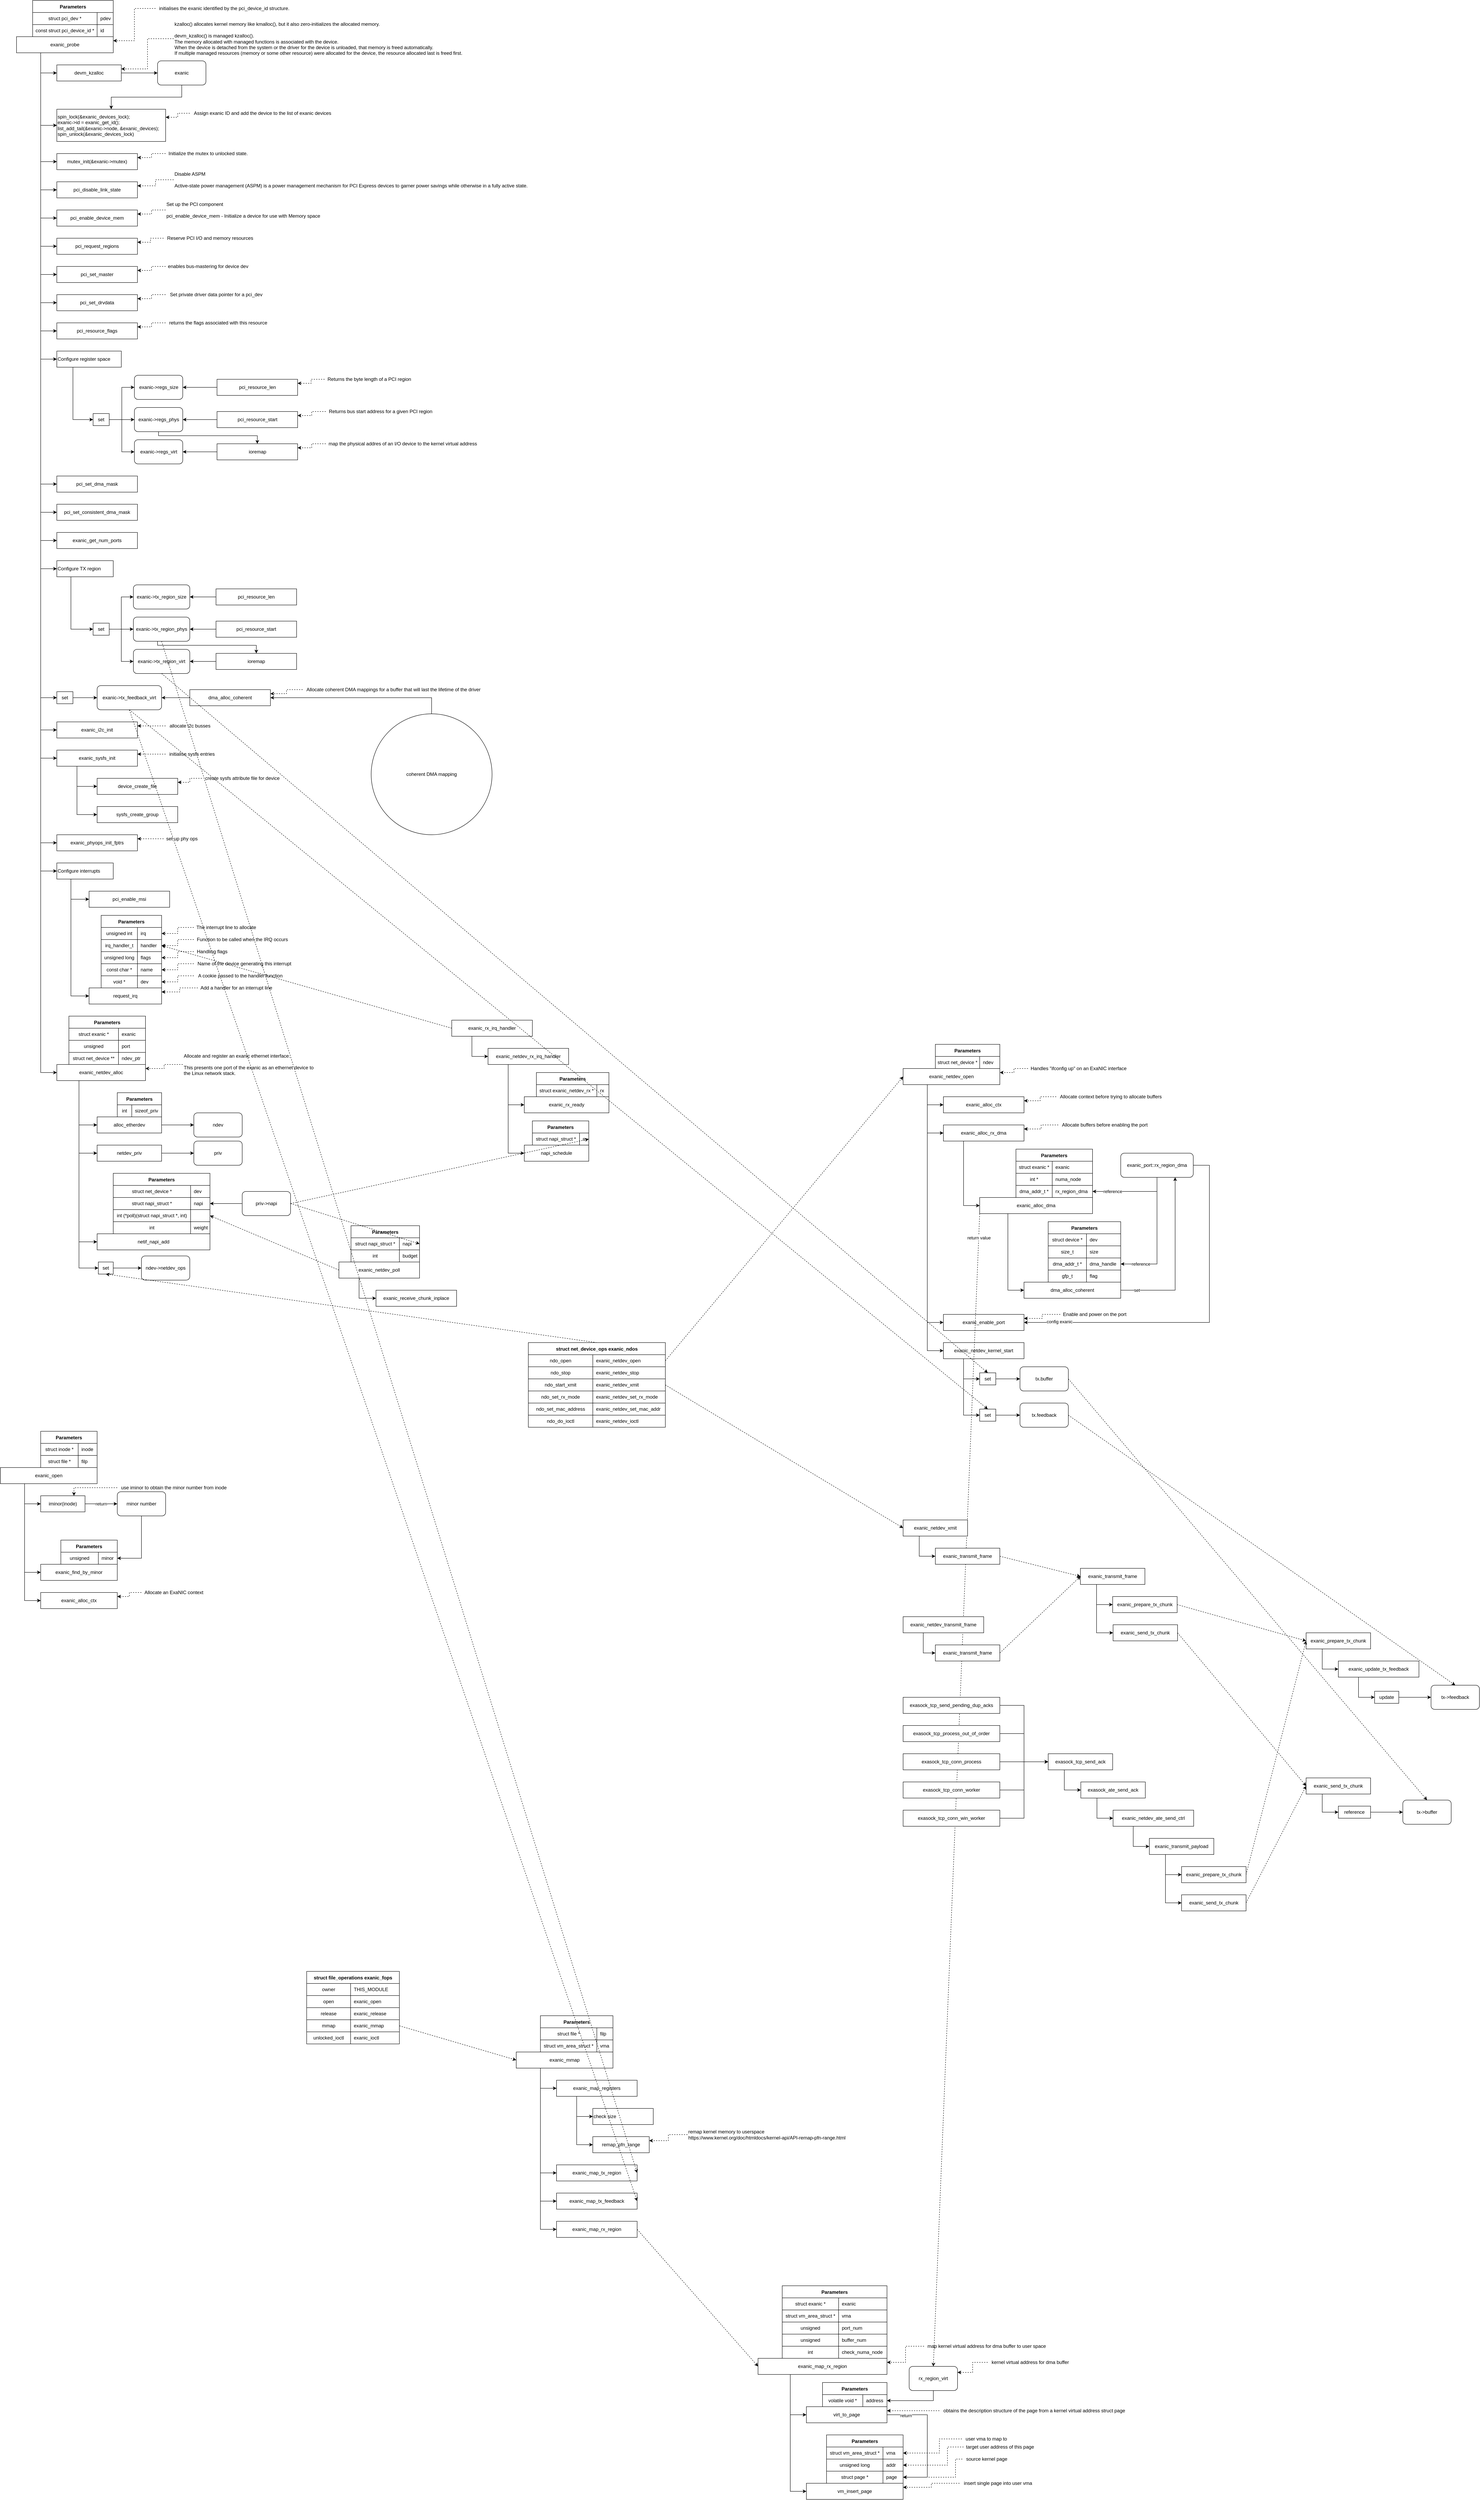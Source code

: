 <mxfile>
    <diagram id="gJKnzRM8DX1khB32W3Fn" name="Page-1">
        <mxGraphModel dx="1667" dy="2503" grid="1" gridSize="10" guides="1" tooltips="1" connect="1" arrows="1" fold="1" page="0" pageScale="1" pageWidth="827" pageHeight="1169" math="0" shadow="0">
            <root>
                <mxCell id="0"/>
                <mxCell id="1" parent="0"/>
                <mxCell id="17" style="edgeStyle=orthogonalEdgeStyle;rounded=0;orthogonalLoop=1;jettySize=auto;html=1;exitX=0.25;exitY=1;exitDx=0;exitDy=0;entryX=0;entryY=0.5;entryDx=0;entryDy=0;" parent="1" source="4" target="15" edge="1">
                    <mxGeometry relative="1" as="geometry"/>
                </mxCell>
                <mxCell id="27" style="edgeStyle=orthogonalEdgeStyle;rounded=0;orthogonalLoop=1;jettySize=auto;html=1;exitX=0.25;exitY=1;exitDx=0;exitDy=0;entryX=0;entryY=0.5;entryDx=0;entryDy=0;" parent="1" source="4" target="26" edge="1">
                    <mxGeometry relative="1" as="geometry"/>
                </mxCell>
                <mxCell id="167" style="edgeStyle=orthogonalEdgeStyle;rounded=0;orthogonalLoop=1;jettySize=auto;html=1;exitX=0.25;exitY=1;exitDx=0;exitDy=0;entryX=0;entryY=0.5;entryDx=0;entryDy=0;" parent="1" source="4" target="165" edge="1">
                    <mxGeometry relative="1" as="geometry"/>
                </mxCell>
                <mxCell id="4" value="exanic_open" style="rounded=0;whiteSpace=wrap;html=1;" parent="1" vertex="1">
                    <mxGeometry x="40" y="2430" width="240" height="40" as="geometry"/>
                </mxCell>
                <mxCell id="5" value="Parameters" style="shape=table;startSize=30;container=1;collapsible=0;childLayout=tableLayout;fixedRows=1;rowLines=0;fontStyle=1;align=center;" parent="1" vertex="1">
                    <mxGeometry x="140" y="2340" width="140" height="90" as="geometry"/>
                </mxCell>
                <mxCell id="6" value="" style="shape=partialRectangle;html=1;whiteSpace=wrap;collapsible=0;dropTarget=0;pointerEvents=0;fillColor=none;top=0;left=0;bottom=1;right=0;points=[[0,0.5],[1,0.5]];portConstraint=eastwest;" parent="5" vertex="1">
                    <mxGeometry y="30" width="140" height="30" as="geometry"/>
                </mxCell>
                <mxCell id="7" value="struct inode *" style="shape=partialRectangle;html=1;whiteSpace=wrap;connectable=0;fillColor=none;top=0;left=0;bottom=0;right=0;overflow=hidden;" parent="6" vertex="1">
                    <mxGeometry width="93" height="30" as="geometry"/>
                </mxCell>
                <mxCell id="8" value="inode" style="shape=partialRectangle;html=1;whiteSpace=wrap;connectable=0;fillColor=none;top=0;left=0;bottom=0;right=0;align=left;spacingLeft=6;overflow=hidden;" parent="6" vertex="1">
                    <mxGeometry x="93" width="47" height="30" as="geometry"/>
                </mxCell>
                <mxCell id="9" value="" style="shape=partialRectangle;html=1;whiteSpace=wrap;collapsible=0;dropTarget=0;pointerEvents=0;fillColor=none;top=0;left=0;bottom=0;right=0;points=[[0,0.5],[1,0.5]];portConstraint=eastwest;" parent="5" vertex="1">
                    <mxGeometry y="60" width="140" height="30" as="geometry"/>
                </mxCell>
                <mxCell id="10" value="struct file *" style="shape=partialRectangle;html=1;whiteSpace=wrap;connectable=0;fillColor=none;top=0;left=0;bottom=0;right=0;overflow=hidden;" parent="9" vertex="1">
                    <mxGeometry width="93" height="30" as="geometry"/>
                </mxCell>
                <mxCell id="11" value="filp" style="shape=partialRectangle;html=1;whiteSpace=wrap;connectable=0;fillColor=none;top=0;left=0;bottom=0;right=0;align=left;spacingLeft=6;overflow=hidden;" parent="9" vertex="1">
                    <mxGeometry x="93" width="47" height="30" as="geometry"/>
                </mxCell>
                <mxCell id="21" value="return" style="edgeStyle=orthogonalEdgeStyle;rounded=0;orthogonalLoop=1;jettySize=auto;html=1;" parent="1" source="15" target="20" edge="1">
                    <mxGeometry relative="1" as="geometry"/>
                </mxCell>
                <mxCell id="15" value="iminor(inode)" style="rounded=0;whiteSpace=wrap;html=1;" parent="1" vertex="1">
                    <mxGeometry x="140" y="2500" width="110" height="40" as="geometry"/>
                </mxCell>
                <mxCell id="19" style="edgeStyle=orthogonalEdgeStyle;rounded=0;orthogonalLoop=1;jettySize=auto;html=1;entryX=0.75;entryY=0;entryDx=0;entryDy=0;dashed=1" parent="1" source="18" target="15" edge="1">
                    <mxGeometry relative="1" as="geometry"/>
                </mxCell>
                <mxCell id="18" value="use iminor to obtain the minor number from inode" style="text;html=1;align=center;verticalAlign=middle;resizable=0;points=[];autosize=1;strokeColor=none;" parent="1" vertex="1">
                    <mxGeometry x="330" y="2470" width="280" height="20" as="geometry"/>
                </mxCell>
                <mxCell id="35" style="edgeStyle=orthogonalEdgeStyle;rounded=0;orthogonalLoop=1;jettySize=auto;html=1;entryX=1;entryY=0.5;entryDx=0;entryDy=0;" parent="1" source="20" target="29" edge="1">
                    <mxGeometry relative="1" as="geometry"/>
                </mxCell>
                <mxCell id="20" value="minor number" style="rounded=1;whiteSpace=wrap;html=1;" parent="1" vertex="1">
                    <mxGeometry x="330" y="2490" width="120" height="60" as="geometry"/>
                </mxCell>
                <mxCell id="26" value="exanic_find_by_minor" style="rounded=0;whiteSpace=wrap;html=1;" parent="1" vertex="1">
                    <mxGeometry x="140" y="2670" width="190" height="40" as="geometry"/>
                </mxCell>
                <mxCell id="28" value="Parameters" style="shape=table;startSize=30;container=1;collapsible=0;childLayout=tableLayout;fixedRows=1;rowLines=0;fontStyle=1;align=center;" parent="1" vertex="1">
                    <mxGeometry x="190" y="2610" width="140" height="60" as="geometry"/>
                </mxCell>
                <mxCell id="29" value="" style="shape=partialRectangle;html=1;whiteSpace=wrap;collapsible=0;dropTarget=0;pointerEvents=0;fillColor=none;top=0;left=0;bottom=1;right=0;points=[[0,0.5],[1,0.5]];portConstraint=eastwest;" parent="28" vertex="1">
                    <mxGeometry y="30" width="140" height="30" as="geometry"/>
                </mxCell>
                <mxCell id="30" value="unsigned" style="shape=partialRectangle;html=1;whiteSpace=wrap;connectable=0;fillColor=none;top=0;left=0;bottom=0;right=0;overflow=hidden;" parent="29" vertex="1">
                    <mxGeometry width="93" height="30" as="geometry"/>
                </mxCell>
                <mxCell id="31" value="minor" style="shape=partialRectangle;html=1;whiteSpace=wrap;connectable=0;fillColor=none;top=0;left=0;bottom=0;right=0;align=left;spacingLeft=6;overflow=hidden;" parent="29" vertex="1">
                    <mxGeometry x="93" width="47" height="30" as="geometry"/>
                </mxCell>
                <mxCell id="48" style="edgeStyle=orthogonalEdgeStyle;rounded=0;orthogonalLoop=1;jettySize=auto;html=1;exitX=0.25;exitY=1;exitDx=0;exitDy=0;entryX=0;entryY=0.5;entryDx=0;entryDy=0;" parent="1" source="36" target="46" edge="1">
                    <mxGeometry relative="1" as="geometry"/>
                </mxCell>
                <mxCell id="52" style="edgeStyle=orthogonalEdgeStyle;rounded=0;orthogonalLoop=1;jettySize=auto;html=1;exitX=0.25;exitY=1;exitDx=0;exitDy=0;entryX=0;entryY=0.5;entryDx=0;entryDy=0;" parent="1" source="36" target="51" edge="1">
                    <mxGeometry relative="1" as="geometry"/>
                </mxCell>
                <mxCell id="57" style="edgeStyle=orthogonalEdgeStyle;rounded=0;orthogonalLoop=1;jettySize=auto;html=1;exitX=0.25;exitY=1;exitDx=0;exitDy=0;entryX=0;entryY=0.5;entryDx=0;entryDy=0;" parent="1" source="36" target="55" edge="1">
                    <mxGeometry relative="1" as="geometry"/>
                </mxCell>
                <mxCell id="62" style="edgeStyle=orthogonalEdgeStyle;rounded=0;orthogonalLoop=1;jettySize=auto;html=1;exitX=0.25;exitY=1;exitDx=0;exitDy=0;entryX=0;entryY=0.5;entryDx=0;entryDy=0;" parent="1" source="36" target="60" edge="1">
                    <mxGeometry relative="1" as="geometry"/>
                </mxCell>
                <mxCell id="67" style="edgeStyle=orthogonalEdgeStyle;rounded=0;orthogonalLoop=1;jettySize=auto;html=1;exitX=0.25;exitY=1;exitDx=0;exitDy=0;entryX=0;entryY=0.5;entryDx=0;entryDy=0;" parent="1" source="36" target="65" edge="1">
                    <mxGeometry relative="1" as="geometry"/>
                </mxCell>
                <mxCell id="72" style="edgeStyle=orthogonalEdgeStyle;rounded=0;orthogonalLoop=1;jettySize=auto;html=1;exitX=0.25;exitY=1;exitDx=0;exitDy=0;entryX=0;entryY=0.5;entryDx=0;entryDy=0;" parent="1" source="36" target="70" edge="1">
                    <mxGeometry relative="1" as="geometry"/>
                </mxCell>
                <mxCell id="77" style="edgeStyle=orthogonalEdgeStyle;rounded=0;orthogonalLoop=1;jettySize=auto;html=1;exitX=0.25;exitY=1;exitDx=0;exitDy=0;entryX=0;entryY=0.5;entryDx=0;entryDy=0;" parent="1" source="36" target="75" edge="1">
                    <mxGeometry relative="1" as="geometry"/>
                </mxCell>
                <mxCell id="82" style="edgeStyle=orthogonalEdgeStyle;rounded=0;orthogonalLoop=1;jettySize=auto;html=1;exitX=0.25;exitY=1;exitDx=0;exitDy=0;entryX=0;entryY=0.5;entryDx=0;entryDy=0;" parent="1" source="36" target="80" edge="1">
                    <mxGeometry relative="1" as="geometry"/>
                </mxCell>
                <mxCell id="88" style="edgeStyle=orthogonalEdgeStyle;rounded=0;orthogonalLoop=1;jettySize=auto;html=1;exitX=0.25;exitY=1;exitDx=0;exitDy=0;entryX=0;entryY=0.5;entryDx=0;entryDy=0;" parent="1" source="36" target="85" edge="1">
                    <mxGeometry relative="1" as="geometry"/>
                </mxCell>
                <mxCell id="116" style="edgeStyle=orthogonalEdgeStyle;rounded=0;orthogonalLoop=1;jettySize=auto;html=1;exitX=0.25;exitY=1;exitDx=0;exitDy=0;entryX=0;entryY=0.5;entryDx=0;entryDy=0;" parent="1" source="36" target="114" edge="1">
                    <mxGeometry relative="1" as="geometry"/>
                </mxCell>
                <mxCell id="119" style="edgeStyle=orthogonalEdgeStyle;rounded=0;orthogonalLoop=1;jettySize=auto;html=1;exitX=0.25;exitY=1;exitDx=0;exitDy=0;entryX=0;entryY=0.5;entryDx=0;entryDy=0;" parent="1" source="36" target="117" edge="1">
                    <mxGeometry relative="1" as="geometry"/>
                </mxCell>
                <mxCell id="122" style="edgeStyle=orthogonalEdgeStyle;rounded=0;orthogonalLoop=1;jettySize=auto;html=1;exitX=0.25;exitY=1;exitDx=0;exitDy=0;entryX=0;entryY=0.5;entryDx=0;entryDy=0;" parent="1" source="36" target="120" edge="1">
                    <mxGeometry relative="1" as="geometry"/>
                </mxCell>
                <mxCell id="130" style="edgeStyle=orthogonalEdgeStyle;rounded=0;orthogonalLoop=1;jettySize=auto;html=1;exitX=0.25;exitY=1;exitDx=0;exitDy=0;entryX=0;entryY=0.5;entryDx=0;entryDy=0;" parent="1" source="36" target="128" edge="1">
                    <mxGeometry relative="1" as="geometry"/>
                </mxCell>
                <mxCell id="133" style="edgeStyle=orthogonalEdgeStyle;rounded=0;orthogonalLoop=1;jettySize=auto;html=1;exitX=0.25;exitY=1;exitDx=0;exitDy=0;entryX=0;entryY=0.5;entryDx=0;entryDy=0;" parent="1" source="36" target="131" edge="1">
                    <mxGeometry relative="1" as="geometry"/>
                </mxCell>
                <mxCell id="145" style="edgeStyle=orthogonalEdgeStyle;rounded=0;orthogonalLoop=1;jettySize=auto;html=1;exitX=0.25;exitY=1;exitDx=0;exitDy=0;entryX=0;entryY=0.5;entryDx=0;entryDy=0;" parent="1" source="36" target="143" edge="1">
                    <mxGeometry relative="1" as="geometry"/>
                </mxCell>
                <mxCell id="162" style="edgeStyle=orthogonalEdgeStyle;rounded=0;orthogonalLoop=1;jettySize=auto;html=1;exitX=0.25;exitY=1;exitDx=0;exitDy=0;entryX=0;entryY=0.5;entryDx=0;entryDy=0;" parent="1" source="36" target="160" edge="1">
                    <mxGeometry relative="1" as="geometry"/>
                </mxCell>
                <mxCell id="396" style="edgeStyle=orthogonalEdgeStyle;rounded=0;orthogonalLoop=1;jettySize=auto;html=1;exitX=0.25;exitY=1;exitDx=0;exitDy=0;entryX=0;entryY=0.5;entryDx=0;entryDy=0;" parent="1" source="36" target="420" edge="1">
                    <mxGeometry relative="1" as="geometry"/>
                </mxCell>
                <mxCell id="402" style="edgeStyle=orthogonalEdgeStyle;rounded=0;orthogonalLoop=1;jettySize=auto;html=1;exitX=0.25;exitY=1;exitDx=0;exitDy=0;entryX=0;entryY=0.5;entryDx=0;entryDy=0;" parent="1" source="36" target="400" edge="1">
                    <mxGeometry relative="1" as="geometry"/>
                </mxCell>
                <mxCell id="418" style="edgeStyle=orthogonalEdgeStyle;rounded=0;orthogonalLoop=1;jettySize=auto;html=1;exitX=0.25;exitY=1;exitDx=0;exitDy=0;entryX=0;entryY=0.5;entryDx=0;entryDy=0;" parent="1" source="36" target="416" edge="1">
                    <mxGeometry relative="1" as="geometry"/>
                </mxCell>
                <mxCell id="423" style="edgeStyle=orthogonalEdgeStyle;rounded=0;orthogonalLoop=1;jettySize=auto;html=1;exitX=0.25;exitY=1;exitDx=0;exitDy=0;entryX=0;entryY=0.5;entryDx=0;entryDy=0;" parent="1" source="36" target="422" edge="1">
                    <mxGeometry relative="1" as="geometry"/>
                </mxCell>
                <mxCell id="36" value="exanic_probe" style="rounded=0;whiteSpace=wrap;html=1;" parent="1" vertex="1">
                    <mxGeometry x="80" y="-1120" width="240" height="40" as="geometry"/>
                </mxCell>
                <mxCell id="37" value="Parameters" style="shape=table;startSize=30;container=1;collapsible=0;childLayout=tableLayout;fixedRows=1;rowLines=0;fontStyle=1;align=center;" parent="1" vertex="1">
                    <mxGeometry x="120" y="-1210" width="200" height="90" as="geometry"/>
                </mxCell>
                <mxCell id="38" value="" style="shape=partialRectangle;html=1;whiteSpace=wrap;collapsible=0;dropTarget=0;pointerEvents=0;fillColor=none;top=0;left=0;bottom=1;right=0;points=[[0,0.5],[1,0.5]];portConstraint=eastwest;" parent="37" vertex="1">
                    <mxGeometry y="30" width="200" height="30" as="geometry"/>
                </mxCell>
                <mxCell id="39" value="struct pci_dev *" style="shape=partialRectangle;html=1;whiteSpace=wrap;connectable=0;fillColor=none;top=0;left=0;bottom=0;right=0;overflow=hidden;" parent="38" vertex="1">
                    <mxGeometry width="160" height="30" as="geometry"/>
                </mxCell>
                <mxCell id="40" value="pdev" style="shape=partialRectangle;html=1;whiteSpace=wrap;connectable=0;fillColor=none;top=0;left=0;bottom=0;right=0;align=left;spacingLeft=6;overflow=hidden;" parent="38" vertex="1">
                    <mxGeometry x="160" width="40" height="30" as="geometry"/>
                </mxCell>
                <mxCell id="41" value="" style="shape=partialRectangle;html=1;whiteSpace=wrap;collapsible=0;dropTarget=0;pointerEvents=0;fillColor=none;top=0;left=0;bottom=0;right=0;points=[[0,0.5],[1,0.5]];portConstraint=eastwest;" parent="37" vertex="1">
                    <mxGeometry y="60" width="200" height="30" as="geometry"/>
                </mxCell>
                <mxCell id="42" value="const struct pci_device_id *" style="shape=partialRectangle;html=1;whiteSpace=wrap;connectable=0;fillColor=none;top=0;left=0;bottom=0;right=0;overflow=hidden;" parent="41" vertex="1">
                    <mxGeometry width="160" height="30" as="geometry"/>
                </mxCell>
                <mxCell id="43" value="id" style="shape=partialRectangle;html=1;whiteSpace=wrap;connectable=0;fillColor=none;top=0;left=0;bottom=0;right=0;align=left;spacingLeft=6;overflow=hidden;" parent="41" vertex="1">
                    <mxGeometry x="160" width="40" height="30" as="geometry"/>
                </mxCell>
                <mxCell id="45" style="edgeStyle=orthogonalEdgeStyle;rounded=0;orthogonalLoop=1;jettySize=auto;html=1;entryX=1;entryY=0.25;entryDx=0;entryDy=0;dashed=1" parent="1" source="44" target="36" edge="1">
                    <mxGeometry relative="1" as="geometry"/>
                </mxCell>
                <mxCell id="44" value="initialises the exanic identified by the pci_device_id structure." style="text;html=1;align=center;verticalAlign=middle;resizable=0;points=[];autosize=1;strokeColor=none;" parent="1" vertex="1">
                    <mxGeometry x="425" y="-1200" width="340" height="20" as="geometry"/>
                </mxCell>
                <mxCell id="367" style="edgeStyle=orthogonalEdgeStyle;rounded=0;orthogonalLoop=1;jettySize=auto;html=1;" parent="1" source="46" target="365" edge="1">
                    <mxGeometry relative="1" as="geometry"/>
                </mxCell>
                <mxCell id="46" value="devm_kzalloc" style="rounded=0;whiteSpace=wrap;html=1;" parent="1" vertex="1">
                    <mxGeometry x="180" y="-1050" width="160" height="40" as="geometry"/>
                </mxCell>
                <mxCell id="50" style="edgeStyle=orthogonalEdgeStyle;rounded=0;orthogonalLoop=1;jettySize=auto;html=1;entryX=1;entryY=0.25;entryDx=0;entryDy=0;dashed=1" parent="1" source="49" target="46" edge="1">
                    <mxGeometry relative="1" as="geometry"/>
                </mxCell>
                <mxCell id="49" value="kzalloc() allocates kernel memory like kmalloc(), but it also zero-initializes the allocated memory. &lt;br&gt;&lt;br&gt;devm_kzalloc() is managed kzalloc(). &lt;br&gt;The memory allocated with managed functions is associated with the device.&lt;br&gt;When the device is detached from the system or the driver for the device is unloaded, that memory is freed automatically.&lt;br&gt;If multiple managed resources (memory or some other resource) were allocated for the device, the resource allocated last is freed first." style="text;html=1;align=center;verticalAlign=middle;resizable=0;points=[];autosize=1;strokeColor=none;align=left" parent="1" vertex="1">
                    <mxGeometry x="470" y="-1160" width="730" height="90" as="geometry"/>
                </mxCell>
                <mxCell id="51" value="&lt;div&gt;spin_lock(&amp;amp;exanic_devices_lock);&lt;/div&gt;&lt;div&gt;exanic-&amp;gt;id = exanic_get_id();&lt;/div&gt;&lt;div&gt;list_add_tail(&amp;amp;exanic-&amp;gt;node, &amp;amp;exanic_devices);&lt;/div&gt;&lt;div&gt;spin_unlock(&amp;amp;exanic_devices_lock)&lt;/div&gt;" style="rounded=0;whiteSpace=wrap;html=1;align=left" parent="1" vertex="1">
                    <mxGeometry x="180" y="-940" width="270" height="80" as="geometry"/>
                </mxCell>
                <mxCell id="54" style="edgeStyle=orthogonalEdgeStyle;rounded=0;orthogonalLoop=1;jettySize=auto;html=1;entryX=1;entryY=0.25;entryDx=0;entryDy=0;dashed=1" parent="1" source="53" target="51" edge="1">
                    <mxGeometry relative="1" as="geometry"/>
                </mxCell>
                <mxCell id="53" value="Assign exanic ID and add the device to the list of exanic devices" style="text;html=1;align=center;verticalAlign=middle;resizable=0;points=[];autosize=1;strokeColor=none;" parent="1" vertex="1">
                    <mxGeometry x="510" y="-940" width="360" height="20" as="geometry"/>
                </mxCell>
                <mxCell id="55" value="mutex_init(&amp;amp;exanic-&amp;gt;mutex)" style="rounded=0;whiteSpace=wrap;html=1;" parent="1" vertex="1">
                    <mxGeometry x="180" y="-830" width="200" height="40" as="geometry"/>
                </mxCell>
                <mxCell id="59" style="edgeStyle=orthogonalEdgeStyle;rounded=0;orthogonalLoop=1;jettySize=auto;html=1;entryX=1;entryY=0.25;entryDx=0;entryDy=0;dashed=1" parent="1" source="58" target="55" edge="1">
                    <mxGeometry relative="1" as="geometry"/>
                </mxCell>
                <mxCell id="58" value="Initialize the mutex to unlocked state." style="text;html=1;align=center;verticalAlign=middle;resizable=0;points=[];autosize=1;strokeColor=none;" parent="1" vertex="1">
                    <mxGeometry x="450" y="-840" width="210" height="20" as="geometry"/>
                </mxCell>
                <mxCell id="60" value="pci_disable_link_state" style="rounded=0;whiteSpace=wrap;html=1;" parent="1" vertex="1">
                    <mxGeometry x="180" y="-760" width="200" height="40" as="geometry"/>
                </mxCell>
                <mxCell id="64" style="edgeStyle=orthogonalEdgeStyle;rounded=0;orthogonalLoop=1;jettySize=auto;html=1;entryX=1;entryY=0.25;entryDx=0;entryDy=0;dashed=1" parent="1" source="63" target="60" edge="1">
                    <mxGeometry relative="1" as="geometry"/>
                </mxCell>
                <mxCell id="63" value="Disable ASPM&lt;br&gt;&lt;br&gt;Active-state power management (ASPM) is a power management mechanism for PCI Express devices to garner power savings while otherwise in a fully active state." style="text;html=1;align=center;verticalAlign=middle;resizable=0;points=[];autosize=1;strokeColor=none;align=left" parent="1" vertex="1">
                    <mxGeometry x="470" y="-790" width="890" height="50" as="geometry"/>
                </mxCell>
                <mxCell id="65" value="pci_enable_device_mem" style="rounded=0;whiteSpace=wrap;html=1;" parent="1" vertex="1">
                    <mxGeometry x="180" y="-690" width="200" height="40" as="geometry"/>
                </mxCell>
                <mxCell id="69" style="edgeStyle=orthogonalEdgeStyle;rounded=0;orthogonalLoop=1;jettySize=auto;html=1;entryX=1;entryY=0.25;entryDx=0;entryDy=0;dashed=1" parent="1" source="68" target="65" edge="1">
                    <mxGeometry relative="1" as="geometry"/>
                </mxCell>
                <mxCell id="68" value="Set up the PCI component&lt;br&gt;&lt;br&gt;pci_enable_device_mem - Initialize a device for use with Memory space" style="text;html=1;align=center;verticalAlign=middle;resizable=0;points=[];autosize=1;strokeColor=none;align=left" parent="1" vertex="1">
                    <mxGeometry x="450" y="-715" width="400" height="50" as="geometry"/>
                </mxCell>
                <mxCell id="70" value="pci_request_regions" style="rounded=0;whiteSpace=wrap;html=1;" parent="1" vertex="1">
                    <mxGeometry x="180" y="-620" width="200" height="40" as="geometry"/>
                </mxCell>
                <mxCell id="74" style="edgeStyle=orthogonalEdgeStyle;rounded=0;orthogonalLoop=1;jettySize=auto;html=1;entryX=1;entryY=0.25;entryDx=0;entryDy=0;dashed=1" parent="1" source="73" target="70" edge="1">
                    <mxGeometry relative="1" as="geometry"/>
                </mxCell>
                <mxCell id="73" value="Reserve PCI I/O and memory resources" style="text;html=1;align=center;verticalAlign=middle;resizable=0;points=[];autosize=1;strokeColor=none;" parent="1" vertex="1">
                    <mxGeometry x="445" y="-630" width="230" height="20" as="geometry"/>
                </mxCell>
                <mxCell id="75" value="pci_set_master" style="rounded=0;whiteSpace=wrap;html=1;" parent="1" vertex="1">
                    <mxGeometry x="180" y="-550" width="200" height="40" as="geometry"/>
                </mxCell>
                <mxCell id="79" style="edgeStyle=orthogonalEdgeStyle;rounded=0;orthogonalLoop=1;jettySize=auto;html=1;entryX=1;entryY=0.25;entryDx=0;entryDy=0;dashed=1" parent="1" source="78" target="75" edge="1">
                    <mxGeometry relative="1" as="geometry"/>
                </mxCell>
                <mxCell id="78" value="enables bus-mastering for device dev" style="text;html=1;align=center;verticalAlign=middle;resizable=0;points=[];autosize=1;strokeColor=none;" parent="1" vertex="1">
                    <mxGeometry x="450" y="-560" width="210" height="20" as="geometry"/>
                </mxCell>
                <mxCell id="80" value="pci_set_drvdata" style="rounded=0;whiteSpace=wrap;html=1;" parent="1" vertex="1">
                    <mxGeometry x="180" y="-480" width="200" height="40" as="geometry"/>
                </mxCell>
                <mxCell id="83" style="edgeStyle=orthogonalEdgeStyle;rounded=0;orthogonalLoop=1;jettySize=auto;html=1;dashed=1;entryX=1;entryY=0.25;entryDx=0;entryDy=0;" parent="1" source="84" target="80" edge="1">
                    <mxGeometry relative="1" as="geometry">
                        <mxPoint x="415" y="-450" as="targetPoint"/>
                    </mxGeometry>
                </mxCell>
                <mxCell id="84" value="Set private driver data pointer for a pci_dev" style="text;html=1;align=center;verticalAlign=middle;resizable=0;points=[];autosize=1;strokeColor=none;" parent="1" vertex="1">
                    <mxGeometry x="450" y="-490" width="250" height="20" as="geometry"/>
                </mxCell>
                <mxCell id="85" value="pci_resource_flags" style="rounded=0;whiteSpace=wrap;html=1;" parent="1" vertex="1">
                    <mxGeometry x="180" y="-410" width="200" height="40" as="geometry"/>
                </mxCell>
                <mxCell id="86" style="edgeStyle=orthogonalEdgeStyle;rounded=0;orthogonalLoop=1;jettySize=auto;html=1;dashed=1;entryX=1;entryY=0.25;entryDx=0;entryDy=0;" parent="1" source="87" target="85" edge="1">
                    <mxGeometry relative="1" as="geometry">
                        <mxPoint x="415" y="-380" as="targetPoint"/>
                    </mxGeometry>
                </mxCell>
                <mxCell id="87" value="returns the flags associated with this resource" style="text;html=1;align=center;verticalAlign=middle;resizable=0;points=[];autosize=1;strokeColor=none;" parent="1" vertex="1">
                    <mxGeometry x="450" y="-420" width="260" height="20" as="geometry"/>
                </mxCell>
                <mxCell id="378" style="edgeStyle=orthogonalEdgeStyle;rounded=0;orthogonalLoop=1;jettySize=auto;html=1;" parent="1" source="89" target="372" edge="1">
                    <mxGeometry relative="1" as="geometry"/>
                </mxCell>
                <mxCell id="89" value="pci_resource_len" style="rounded=0;whiteSpace=wrap;html=1;" parent="1" vertex="1">
                    <mxGeometry x="577.5" y="-270" width="200" height="40" as="geometry"/>
                </mxCell>
                <mxCell id="90" style="edgeStyle=orthogonalEdgeStyle;rounded=0;orthogonalLoop=1;jettySize=auto;html=1;dashed=1;entryX=1;entryY=0.25;entryDx=0;entryDy=0;" parent="1" source="91" target="89" edge="1">
                    <mxGeometry relative="1" as="geometry">
                        <mxPoint x="809.5" y="-235" as="targetPoint"/>
                    </mxGeometry>
                </mxCell>
                <mxCell id="91" value="Returns the byte length of a PCI region" style="text;html=1;align=center;verticalAlign=middle;resizable=0;points=[];autosize=1;strokeColor=none;" parent="1" vertex="1">
                    <mxGeometry x="844.5" y="-280" width="220" height="20" as="geometry"/>
                </mxCell>
                <mxCell id="380" value="" style="edgeStyle=orthogonalEdgeStyle;rounded=0;orthogonalLoop=1;jettySize=auto;html=1;" parent="1" source="93" target="375" edge="1">
                    <mxGeometry relative="1" as="geometry"/>
                </mxCell>
                <mxCell id="93" value="pci_resource_start" style="rounded=0;whiteSpace=wrap;html=1;" parent="1" vertex="1">
                    <mxGeometry x="577.5" y="-190" width="200" height="40" as="geometry"/>
                </mxCell>
                <mxCell id="94" style="edgeStyle=orthogonalEdgeStyle;rounded=0;orthogonalLoop=1;jettySize=auto;html=1;dashed=1;entryX=1;entryY=0.25;entryDx=0;entryDy=0;" parent="1" source="95" target="93" edge="1">
                    <mxGeometry relative="1" as="geometry">
                        <mxPoint x="812.5" y="-160" as="targetPoint"/>
                    </mxGeometry>
                </mxCell>
                <mxCell id="95" value="Returns bus start address for a given PCI region" style="text;html=1;align=center;verticalAlign=middle;resizable=0;points=[];autosize=1;strokeColor=none;" parent="1" vertex="1">
                    <mxGeometry x="847.5" y="-200" width="270" height="20" as="geometry"/>
                </mxCell>
                <mxCell id="379" value="" style="edgeStyle=orthogonalEdgeStyle;rounded=0;orthogonalLoop=1;jettySize=auto;html=1;" parent="1" source="97" target="374" edge="1">
                    <mxGeometry relative="1" as="geometry"/>
                </mxCell>
                <mxCell id="97" value="ioremap" style="rounded=0;whiteSpace=wrap;html=1;" parent="1" vertex="1">
                    <mxGeometry x="577.5" y="-110" width="200" height="40" as="geometry"/>
                </mxCell>
                <mxCell id="98" style="edgeStyle=orthogonalEdgeStyle;rounded=0;orthogonalLoop=1;jettySize=auto;html=1;dashed=1;entryX=1;entryY=0.25;entryDx=0;entryDy=0;" parent="1" source="99" target="97" edge="1">
                    <mxGeometry relative="1" as="geometry">
                        <mxPoint x="812.5" y="-80" as="targetPoint"/>
                    </mxGeometry>
                </mxCell>
                <mxCell id="99" value="map the physical addres of an I/O device to the kernel virtual address" style="text;html=1;align=center;verticalAlign=middle;resizable=0;points=[];autosize=1;strokeColor=none;" parent="1" vertex="1">
                    <mxGeometry x="847.5" y="-120" width="380" height="20" as="geometry"/>
                </mxCell>
                <mxCell id="114" value="pci_set_dma_mask" style="rounded=0;whiteSpace=wrap;html=1;" parent="1" vertex="1">
                    <mxGeometry x="180" y="-30" width="200" height="40" as="geometry"/>
                </mxCell>
                <mxCell id="117" value="pci_set_consistent_dma_mask" style="rounded=0;whiteSpace=wrap;html=1;" parent="1" vertex="1">
                    <mxGeometry x="180" y="40" width="200" height="40" as="geometry"/>
                </mxCell>
                <mxCell id="120" value="exanic_get_num_ports" style="rounded=0;whiteSpace=wrap;html=1;" parent="1" vertex="1">
                    <mxGeometry x="180" y="110" width="200" height="40" as="geometry"/>
                </mxCell>
                <mxCell id="404" value="" style="edgeStyle=orthogonalEdgeStyle;rounded=0;orthogonalLoop=1;jettySize=auto;html=1;" parent="1" source="123" target="401" edge="1">
                    <mxGeometry relative="1" as="geometry"/>
                </mxCell>
                <mxCell id="123" value="dma_alloc_coherent" style="rounded=0;whiteSpace=wrap;html=1;" parent="1" vertex="1">
                    <mxGeometry x="510" y="500" width="200" height="40" as="geometry"/>
                </mxCell>
                <mxCell id="126" style="edgeStyle=orthogonalEdgeStyle;rounded=0;orthogonalLoop=1;jettySize=auto;html=1;entryX=1;entryY=0.25;entryDx=0;entryDy=0;dashed=1" parent="1" source="125" target="123" edge="1">
                    <mxGeometry relative="1" as="geometry"/>
                </mxCell>
                <mxCell id="125" value="Allocate coherent DMA mappings for a buffer that will last the lifetime of the driver" style="text;html=1;align=center;verticalAlign=middle;resizable=0;points=[];autosize=1;strokeColor=none;" parent="1" vertex="1">
                    <mxGeometry x="790" y="490" width="450" height="20" as="geometry"/>
                </mxCell>
                <mxCell id="128" value="exanic_i2c_init" style="rounded=0;whiteSpace=wrap;html=1;" parent="1" vertex="1">
                    <mxGeometry x="180" y="580" width="200" height="40" as="geometry"/>
                </mxCell>
                <mxCell id="135" style="edgeStyle=orthogonalEdgeStyle;rounded=0;orthogonalLoop=1;jettySize=auto;html=1;exitX=0.25;exitY=1;exitDx=0;exitDy=0;entryX=0;entryY=0.5;entryDx=0;entryDy=0;" parent="1" source="131" target="134" edge="1">
                    <mxGeometry relative="1" as="geometry"/>
                </mxCell>
                <mxCell id="140" style="edgeStyle=orthogonalEdgeStyle;rounded=0;orthogonalLoop=1;jettySize=auto;html=1;exitX=0.25;exitY=1;exitDx=0;exitDy=0;entryX=0;entryY=0.5;entryDx=0;entryDy=0;" parent="1" source="131" target="138" edge="1">
                    <mxGeometry relative="1" as="geometry"/>
                </mxCell>
                <mxCell id="131" value="exanic_sysfs_init" style="rounded=0;whiteSpace=wrap;html=1;" parent="1" vertex="1">
                    <mxGeometry x="180" y="650" width="200" height="40" as="geometry"/>
                </mxCell>
                <mxCell id="134" value="device_create_file" style="rounded=0;whiteSpace=wrap;html=1;" parent="1" vertex="1">
                    <mxGeometry x="280" y="720" width="200" height="40" as="geometry"/>
                </mxCell>
                <mxCell id="137" style="edgeStyle=orthogonalEdgeStyle;rounded=0;orthogonalLoop=1;jettySize=auto;html=1;entryX=1;entryY=0.25;entryDx=0;entryDy=0;dashed=1" parent="1" source="136" target="134" edge="1">
                    <mxGeometry relative="1" as="geometry"/>
                </mxCell>
                <mxCell id="136" value="create sysfs attribute file for device" style="text;html=1;align=center;verticalAlign=middle;resizable=0;points=[];autosize=1;strokeColor=none;" parent="1" vertex="1">
                    <mxGeometry x="540" y="710" width="200" height="20" as="geometry"/>
                </mxCell>
                <mxCell id="138" value="sysfs_create_group" style="rounded=0;whiteSpace=wrap;html=1;" parent="1" vertex="1">
                    <mxGeometry x="280" y="790" width="200" height="40" as="geometry"/>
                </mxCell>
                <mxCell id="143" value="exanic_phyops_init_fptrs" style="rounded=0;whiteSpace=wrap;html=1;" parent="1" vertex="1">
                    <mxGeometry x="180" y="860" width="200" height="40" as="geometry"/>
                </mxCell>
                <mxCell id="152" value="pci_enable_msi" style="rounded=0;whiteSpace=wrap;html=1;" parent="1" vertex="1">
                    <mxGeometry x="260" y="1000" width="200" height="40" as="geometry"/>
                </mxCell>
                <mxCell id="155" value="request_irq" style="rounded=0;whiteSpace=wrap;html=1;" parent="1" vertex="1">
                    <mxGeometry x="260" y="1240" width="180" height="40" as="geometry"/>
                </mxCell>
                <mxCell id="159" style="edgeStyle=orthogonalEdgeStyle;rounded=0;orthogonalLoop=1;jettySize=auto;html=1;entryX=1;entryY=0.25;entryDx=0;entryDy=0;dashed=1" parent="1" source="158" target="155" edge="1">
                    <mxGeometry relative="1" as="geometry"/>
                </mxCell>
                <mxCell id="158" value="Add a handler for an interrupt line" style="text;html=1;align=center;verticalAlign=middle;resizable=0;points=[];autosize=1;strokeColor=none;" parent="1" vertex="1">
                    <mxGeometry x="530" y="1230" width="190" height="20" as="geometry"/>
                </mxCell>
                <mxCell id="507" style="edgeStyle=orthogonalEdgeStyle;rounded=0;orthogonalLoop=1;jettySize=auto;html=1;exitX=0.25;exitY=1;exitDx=0;exitDy=0;entryX=0;entryY=0.5;entryDx=0;entryDy=0;" parent="1" source="160" target="505" edge="1">
                    <mxGeometry relative="1" as="geometry"/>
                </mxCell>
                <mxCell id="530" style="edgeStyle=orthogonalEdgeStyle;rounded=0;orthogonalLoop=1;jettySize=auto;html=1;exitX=0.25;exitY=1;exitDx=0;exitDy=0;entryX=0;entryY=0.5;entryDx=0;entryDy=0;" parent="1" source="160" target="528" edge="1">
                    <mxGeometry relative="1" as="geometry"/>
                </mxCell>
                <mxCell id="540" style="edgeStyle=orthogonalEdgeStyle;rounded=0;orthogonalLoop=1;jettySize=auto;html=1;exitX=0.25;exitY=1;exitDx=0;exitDy=0;entryX=0;entryY=0.5;entryDx=0;entryDy=0;" parent="1" source="160" target="539" edge="1">
                    <mxGeometry relative="1" as="geometry"/>
                </mxCell>
                <mxCell id="651" style="edgeStyle=orthogonalEdgeStyle;rounded=0;orthogonalLoop=1;jettySize=auto;html=1;exitX=0.25;exitY=1;exitDx=0;exitDy=0;entryX=0;entryY=0.5;entryDx=0;entryDy=0;" edge="1" parent="1" source="160" target="650">
                    <mxGeometry relative="1" as="geometry"/>
                </mxCell>
                <mxCell id="160" value="exanic_netdev_alloc" style="rounded=0;whiteSpace=wrap;html=1;" parent="1" vertex="1">
                    <mxGeometry x="180" y="1430" width="220" height="40" as="geometry"/>
                </mxCell>
                <mxCell id="164" style="edgeStyle=orthogonalEdgeStyle;rounded=0;orthogonalLoop=1;jettySize=auto;html=1;entryX=1;entryY=0.25;entryDx=0;entryDy=0;dashed=1" parent="1" source="163" target="160" edge="1">
                    <mxGeometry relative="1" as="geometry"/>
                </mxCell>
                <mxCell id="163" value="&lt;div&gt;Allocate and register an exanic ethernet interface.&lt;/div&gt;&lt;div&gt;&lt;br&gt;&lt;/div&gt;&lt;div&gt;This presents one port of the exanic as an ethernet device to&amp;nbsp;&lt;/div&gt;&lt;div&gt;the Linux network stack.&lt;/div&gt;" style="text;html=1;align=center;verticalAlign=middle;resizable=0;points=[];autosize=1;strokeColor=none;align=left" parent="1" vertex="1">
                    <mxGeometry x="492.5" y="1400" width="340" height="60" as="geometry"/>
                </mxCell>
                <mxCell id="165" value="exanic_alloc_ctx" style="rounded=0;whiteSpace=wrap;html=1;" parent="1" vertex="1">
                    <mxGeometry x="140" y="2740" width="190" height="40" as="geometry"/>
                </mxCell>
                <mxCell id="169" style="edgeStyle=orthogonalEdgeStyle;rounded=0;orthogonalLoop=1;jettySize=auto;html=1;entryX=1;entryY=0.25;entryDx=0;entryDy=0;dashed=1" parent="1" source="168" target="165" edge="1">
                    <mxGeometry relative="1" as="geometry"/>
                </mxCell>
                <mxCell id="168" value="Allocate an ExaNIC context" style="text;html=1;align=center;verticalAlign=middle;resizable=0;points=[];autosize=1;strokeColor=none;" parent="1" vertex="1">
                    <mxGeometry x="390" y="2730" width="160" height="20" as="geometry"/>
                </mxCell>
                <mxCell id="180" style="edgeStyle=orthogonalEdgeStyle;rounded=0;orthogonalLoop=1;jettySize=auto;html=1;exitX=0.25;exitY=1;exitDx=0;exitDy=0;entryX=0;entryY=0.5;entryDx=0;entryDy=0;" parent="1" source="170" target="178" edge="1">
                    <mxGeometry relative="1" as="geometry"/>
                </mxCell>
                <mxCell id="286" style="edgeStyle=orthogonalEdgeStyle;rounded=0;orthogonalLoop=1;jettySize=auto;html=1;exitX=0.25;exitY=1;exitDx=0;exitDy=0;entryX=0;entryY=0.5;entryDx=0;entryDy=0;" parent="1" source="170" target="285" edge="1">
                    <mxGeometry relative="1" as="geometry"/>
                </mxCell>
                <mxCell id="664" style="edgeStyle=orthogonalEdgeStyle;rounded=0;orthogonalLoop=1;jettySize=auto;html=1;exitX=0.25;exitY=1;exitDx=0;exitDy=0;entryX=0;entryY=0.5;entryDx=0;entryDy=0;" edge="1" parent="1" source="170" target="663">
                    <mxGeometry relative="1" as="geometry"/>
                </mxCell>
                <mxCell id="685" style="edgeStyle=orthogonalEdgeStyle;rounded=0;orthogonalLoop=1;jettySize=auto;html=1;exitX=0.25;exitY=1;exitDx=0;exitDy=0;entryX=0;entryY=0.5;entryDx=0;entryDy=0;" edge="1" parent="1" source="170" target="683">
                    <mxGeometry relative="1" as="geometry"/>
                </mxCell>
                <mxCell id="170" value="exanic_mmap" style="rounded=0;whiteSpace=wrap;html=1;" parent="1" vertex="1">
                    <mxGeometry x="1320" y="3880" width="240" height="40" as="geometry"/>
                </mxCell>
                <mxCell id="171" value="Parameters" style="shape=table;startSize=30;container=1;collapsible=0;childLayout=tableLayout;fixedRows=1;rowLines=0;fontStyle=1;align=center;" parent="1" vertex="1">
                    <mxGeometry x="1380" y="3790" width="180" height="90" as="geometry"/>
                </mxCell>
                <mxCell id="172" value="" style="shape=partialRectangle;html=1;whiteSpace=wrap;collapsible=0;dropTarget=0;pointerEvents=0;fillColor=none;top=0;left=0;bottom=1;right=0;points=[[0,0.5],[1,0.5]];portConstraint=eastwest;" parent="171" vertex="1">
                    <mxGeometry y="30" width="180" height="30" as="geometry"/>
                </mxCell>
                <mxCell id="173" value="struct file *" style="shape=partialRectangle;html=1;whiteSpace=wrap;connectable=0;fillColor=none;top=0;left=0;bottom=0;right=0;overflow=hidden;" parent="172" vertex="1">
                    <mxGeometry width="140" height="30" as="geometry"/>
                </mxCell>
                <mxCell id="174" value="filp" style="shape=partialRectangle;html=1;whiteSpace=wrap;connectable=0;fillColor=none;top=0;left=0;bottom=0;right=0;align=left;spacingLeft=6;overflow=hidden;" parent="172" vertex="1">
                    <mxGeometry x="140" width="40" height="30" as="geometry"/>
                </mxCell>
                <mxCell id="175" value="" style="shape=partialRectangle;html=1;whiteSpace=wrap;collapsible=0;dropTarget=0;pointerEvents=0;fillColor=none;top=0;left=0;bottom=0;right=0;points=[[0,0.5],[1,0.5]];portConstraint=eastwest;" parent="171" vertex="1">
                    <mxGeometry y="60" width="180" height="30" as="geometry"/>
                </mxCell>
                <mxCell id="176" value="struct vm_area_struct *" style="shape=partialRectangle;html=1;whiteSpace=wrap;connectable=0;fillColor=none;top=0;left=0;bottom=0;right=0;overflow=hidden;" parent="175" vertex="1">
                    <mxGeometry width="140" height="30" as="geometry"/>
                </mxCell>
                <mxCell id="177" value="vma" style="shape=partialRectangle;html=1;whiteSpace=wrap;connectable=0;fillColor=none;top=0;left=0;bottom=0;right=0;align=left;spacingLeft=6;overflow=hidden;" parent="175" vertex="1">
                    <mxGeometry x="140" width="40" height="30" as="geometry"/>
                </mxCell>
                <mxCell id="183" style="edgeStyle=orthogonalEdgeStyle;rounded=0;orthogonalLoop=1;jettySize=auto;html=1;exitX=0.25;exitY=1;exitDx=0;exitDy=0;entryX=0;entryY=0.5;entryDx=0;entryDy=0;" parent="1" source="178" target="181" edge="1">
                    <mxGeometry relative="1" as="geometry"/>
                </mxCell>
                <mxCell id="343" style="edgeStyle=orthogonalEdgeStyle;rounded=0;orthogonalLoop=1;jettySize=auto;html=1;exitX=0.25;exitY=1;exitDx=0;exitDy=0;entryX=0;entryY=0.5;entryDx=0;entryDy=0;" parent="1" source="178" target="184" edge="1">
                    <mxGeometry relative="1" as="geometry"/>
                </mxCell>
                <mxCell id="178" value="exanic_map_registers" style="rounded=0;whiteSpace=wrap;html=1;" parent="1" vertex="1">
                    <mxGeometry x="1420" y="3950" width="200" height="40" as="geometry"/>
                </mxCell>
                <mxCell id="181" value="check size" style="rounded=0;whiteSpace=wrap;html=1;align=left" parent="1" vertex="1">
                    <mxGeometry x="1510" y="4020" width="150" height="40" as="geometry"/>
                </mxCell>
                <mxCell id="184" value="remap_pfn_range" style="rounded=0;whiteSpace=wrap;html=1;" parent="1" vertex="1">
                    <mxGeometry x="1510" y="4090" width="140" height="40" as="geometry"/>
                </mxCell>
                <mxCell id="188" style="edgeStyle=orthogonalEdgeStyle;rounded=0;orthogonalLoop=1;jettySize=auto;html=1;entryX=1;entryY=0.25;entryDx=0;entryDy=0;dashed=1" parent="1" source="187" target="184" edge="1">
                    <mxGeometry relative="1" as="geometry"/>
                </mxCell>
                <mxCell id="187" value="remap kernel memory to userspace&lt;br&gt;https://www.kernel.org/doc/htmldocs/kernel-api/API-remap-pfn-range.html" style="text;html=1;align=center;verticalAlign=middle;resizable=0;points=[];autosize=1;strokeColor=none;align=left" parent="1" vertex="1">
                    <mxGeometry x="1745" y="4070" width="410" height="30" as="geometry"/>
                </mxCell>
                <mxCell id="273" style="edgeStyle=orthogonalEdgeStyle;rounded=0;orthogonalLoop=1;jettySize=auto;html=1;exitX=0.25;exitY=1;exitDx=0;exitDy=0;entryX=0;entryY=0.5;entryDx=0;entryDy=0;" parent="1" source="189" target="256" edge="1">
                    <mxGeometry relative="1" as="geometry"/>
                </mxCell>
                <mxCell id="277" style="edgeStyle=orthogonalEdgeStyle;rounded=0;orthogonalLoop=1;jettySize=auto;html=1;exitX=0.25;exitY=1;exitDx=0;exitDy=0;entryX=0;entryY=0.5;entryDx=0;entryDy=0;" parent="1" source="189" target="275" edge="1">
                    <mxGeometry relative="1" as="geometry"/>
                </mxCell>
                <mxCell id="189" value="exanic_map_rx_region" style="rounded=0;whiteSpace=wrap;html=1;" parent="1" vertex="1">
                    <mxGeometry x="1920" y="4640" width="320" height="40" as="geometry"/>
                </mxCell>
                <mxCell id="190" value="Parameters" style="shape=table;startSize=30;container=1;collapsible=0;childLayout=tableLayout;fixedRows=1;rowLines=0;fontStyle=1;align=center;" parent="1" vertex="1">
                    <mxGeometry x="1980" y="4460" width="260" height="180" as="geometry"/>
                </mxCell>
                <mxCell id="191" value="" style="shape=partialRectangle;html=1;whiteSpace=wrap;collapsible=0;dropTarget=0;pointerEvents=0;fillColor=none;top=0;left=0;bottom=1;right=0;points=[[0,0.5],[1,0.5]];portConstraint=eastwest;" parent="190" vertex="1">
                    <mxGeometry y="30" width="260" height="30" as="geometry"/>
                </mxCell>
                <mxCell id="192" value="struct exanic *" style="shape=partialRectangle;html=1;whiteSpace=wrap;connectable=0;fillColor=none;top=0;left=0;bottom=0;right=0;overflow=hidden;" parent="191" vertex="1">
                    <mxGeometry width="140" height="30" as="geometry"/>
                </mxCell>
                <mxCell id="193" value="exanic" style="shape=partialRectangle;html=1;whiteSpace=wrap;connectable=0;fillColor=none;top=0;left=0;bottom=0;right=0;align=left;spacingLeft=6;overflow=hidden;" parent="191" vertex="1">
                    <mxGeometry x="140" width="120" height="30" as="geometry"/>
                </mxCell>
                <mxCell id="227" value="" style="shape=partialRectangle;html=1;whiteSpace=wrap;collapsible=0;dropTarget=0;pointerEvents=0;fillColor=none;top=0;left=0;bottom=1;right=0;points=[[0,0.5],[1,0.5]];portConstraint=eastwest;" parent="190" vertex="1">
                    <mxGeometry y="60" width="260" height="30" as="geometry"/>
                </mxCell>
                <mxCell id="228" value="struct vm_area_struct *" style="shape=partialRectangle;html=1;whiteSpace=wrap;connectable=0;fillColor=none;top=0;left=0;bottom=0;right=0;overflow=hidden;" parent="227" vertex="1">
                    <mxGeometry width="140" height="30" as="geometry"/>
                </mxCell>
                <mxCell id="229" value="&lt;span&gt;vma&lt;/span&gt;" style="shape=partialRectangle;html=1;whiteSpace=wrap;connectable=0;fillColor=none;top=0;left=0;bottom=0;right=0;align=left;spacingLeft=6;overflow=hidden;" parent="227" vertex="1">
                    <mxGeometry x="140" width="120" height="30" as="geometry"/>
                </mxCell>
                <mxCell id="230" value="" style="shape=partialRectangle;html=1;whiteSpace=wrap;collapsible=0;dropTarget=0;pointerEvents=0;fillColor=none;top=0;left=0;bottom=1;right=0;points=[[0,0.5],[1,0.5]];portConstraint=eastwest;" parent="190" vertex="1">
                    <mxGeometry y="90" width="260" height="30" as="geometry"/>
                </mxCell>
                <mxCell id="231" value="&lt;span&gt;unsigned&lt;/span&gt;" style="shape=partialRectangle;html=1;whiteSpace=wrap;connectable=0;fillColor=none;top=0;left=0;bottom=0;right=0;overflow=hidden;" parent="230" vertex="1">
                    <mxGeometry width="140" height="30" as="geometry"/>
                </mxCell>
                <mxCell id="232" value="&lt;span&gt;port_num&lt;/span&gt;" style="shape=partialRectangle;html=1;whiteSpace=wrap;connectable=0;fillColor=none;top=0;left=0;bottom=0;right=0;align=left;spacingLeft=6;overflow=hidden;" parent="230" vertex="1">
                    <mxGeometry x="140" width="120" height="30" as="geometry"/>
                </mxCell>
                <mxCell id="233" value="" style="shape=partialRectangle;html=1;whiteSpace=wrap;collapsible=0;dropTarget=0;pointerEvents=0;fillColor=none;top=0;left=0;bottom=1;right=0;points=[[0,0.5],[1,0.5]];portConstraint=eastwest;" parent="190" vertex="1">
                    <mxGeometry y="120" width="260" height="30" as="geometry"/>
                </mxCell>
                <mxCell id="234" value="&lt;span&gt;unsigned&lt;/span&gt;" style="shape=partialRectangle;html=1;whiteSpace=wrap;connectable=0;fillColor=none;top=0;left=0;bottom=0;right=0;overflow=hidden;" parent="233" vertex="1">
                    <mxGeometry width="140" height="30" as="geometry"/>
                </mxCell>
                <mxCell id="235" value="&lt;span&gt;buffer_num&lt;/span&gt;" style="shape=partialRectangle;html=1;whiteSpace=wrap;connectable=0;fillColor=none;top=0;left=0;bottom=0;right=0;align=left;spacingLeft=6;overflow=hidden;" parent="233" vertex="1">
                    <mxGeometry x="140" width="120" height="30" as="geometry"/>
                </mxCell>
                <mxCell id="194" value="" style="shape=partialRectangle;html=1;whiteSpace=wrap;collapsible=0;dropTarget=0;pointerEvents=0;fillColor=none;top=0;left=0;bottom=0;right=0;points=[[0,0.5],[1,0.5]];portConstraint=eastwest;" parent="190" vertex="1">
                    <mxGeometry y="150" width="260" height="30" as="geometry"/>
                </mxCell>
                <mxCell id="195" value="&lt;span&gt;int&lt;/span&gt;" style="shape=partialRectangle;html=1;whiteSpace=wrap;connectable=0;fillColor=none;top=0;left=0;bottom=0;right=0;overflow=hidden;" parent="194" vertex="1">
                    <mxGeometry width="140" height="30" as="geometry"/>
                </mxCell>
                <mxCell id="196" value="&lt;span&gt;check_numa_node&lt;/span&gt;" style="shape=partialRectangle;html=1;whiteSpace=wrap;connectable=0;fillColor=none;top=0;left=0;bottom=0;right=0;align=left;spacingLeft=6;overflow=hidden;" parent="194" vertex="1">
                    <mxGeometry x="140" width="120" height="30" as="geometry"/>
                </mxCell>
                <mxCell id="289" style="edgeStyle=orthogonalEdgeStyle;rounded=0;orthogonalLoop=1;jettySize=auto;html=1;exitX=0.25;exitY=1;exitDx=0;exitDy=0;entryX=0;entryY=0.5;entryDx=0;entryDy=0;" parent="1" source="236" target="288" edge="1">
                    <mxGeometry relative="1" as="geometry"/>
                </mxCell>
                <mxCell id="292" style="edgeStyle=orthogonalEdgeStyle;rounded=0;orthogonalLoop=1;jettySize=auto;html=1;exitX=0.25;exitY=1;exitDx=0;exitDy=0;entryX=0;entryY=0.5;entryDx=0;entryDy=0;" parent="1" source="236" target="290" edge="1">
                    <mxGeometry relative="1" as="geometry"/>
                </mxCell>
                <mxCell id="299" style="edgeStyle=orthogonalEdgeStyle;rounded=0;orthogonalLoop=1;jettySize=auto;html=1;exitX=0.25;exitY=1;exitDx=0;exitDy=0;entryX=0;entryY=0.5;entryDx=0;entryDy=0;" parent="1" source="236" target="297" edge="1">
                    <mxGeometry relative="1" as="geometry"/>
                </mxCell>
                <mxCell id="304" style="edgeStyle=orthogonalEdgeStyle;rounded=0;orthogonalLoop=1;jettySize=auto;html=1;exitX=0.25;exitY=1;exitDx=0;exitDy=0;entryX=0;entryY=0.5;entryDx=0;entryDy=0;" parent="1" source="236" target="302" edge="1">
                    <mxGeometry relative="1" as="geometry"/>
                </mxCell>
                <mxCell id="236" value="exanic_netdev_open" style="rounded=0;whiteSpace=wrap;html=1;" parent="1" vertex="1">
                    <mxGeometry x="2280" y="1440" width="240" height="40" as="geometry"/>
                </mxCell>
                <mxCell id="237" value="Parameters" style="shape=table;startSize=30;container=1;collapsible=0;childLayout=tableLayout;fixedRows=1;rowLines=0;fontStyle=1;align=center;" parent="1" vertex="1">
                    <mxGeometry x="2360" y="1380" width="160" height="60" as="geometry"/>
                </mxCell>
                <mxCell id="238" value="" style="shape=partialRectangle;html=1;whiteSpace=wrap;collapsible=0;dropTarget=0;pointerEvents=0;fillColor=none;top=0;left=0;bottom=1;right=0;points=[[0,0.5],[1,0.5]];portConstraint=eastwest;" parent="237" vertex="1">
                    <mxGeometry y="30" width="160" height="30" as="geometry"/>
                </mxCell>
                <mxCell id="239" value="struct net_device *" style="shape=partialRectangle;html=1;whiteSpace=wrap;connectable=0;fillColor=none;top=0;left=0;bottom=0;right=0;overflow=hidden;" parent="238" vertex="1">
                    <mxGeometry width="110" height="30" as="geometry"/>
                </mxCell>
                <mxCell id="240" value="ndev" style="shape=partialRectangle;html=1;whiteSpace=wrap;connectable=0;fillColor=none;top=0;left=0;bottom=0;right=0;align=left;spacingLeft=6;overflow=hidden;" parent="238" vertex="1">
                    <mxGeometry x="110" width="50" height="30" as="geometry"/>
                </mxCell>
                <mxCell id="254" style="edgeStyle=orthogonalEdgeStyle;rounded=0;orthogonalLoop=1;jettySize=auto;html=1;entryX=1;entryY=0.25;entryDx=0;entryDy=0;dashed=1" parent="1" source="253" target="236" edge="1">
                    <mxGeometry relative="1" as="geometry"/>
                </mxCell>
                <mxCell id="253" value="Handles &quot;ifconfig up&quot; on an ExaNIC interface" style="text;html=1;align=center;verticalAlign=middle;resizable=0;points=[];autosize=1;strokeColor=none;" parent="1" vertex="1">
                    <mxGeometry x="2590" y="1430" width="250" height="20" as="geometry"/>
                </mxCell>
                <mxCell id="274" style="edgeStyle=orthogonalEdgeStyle;rounded=0;orthogonalLoop=1;jettySize=auto;html=1;" parent="1" source="255" target="258" edge="1">
                    <mxGeometry relative="1" as="geometry"/>
                </mxCell>
                <mxCell id="255" value="rx_region_virt" style="rounded=1;whiteSpace=wrap;html=1;" parent="1" vertex="1">
                    <mxGeometry x="2295" y="4660" width="120" height="60" as="geometry"/>
                </mxCell>
                <mxCell id="335" style="edgeStyle=orthogonalEdgeStyle;rounded=0;orthogonalLoop=1;jettySize=auto;html=1;entryX=1;entryY=0.5;entryDx=0;entryDy=0;" parent="1" source="256" target="332" edge="1">
                    <mxGeometry relative="1" as="geometry">
                        <Array as="points">
                            <mxPoint x="2340" y="4780"/>
                            <mxPoint x="2340" y="4935"/>
                        </Array>
                    </mxGeometry>
                </mxCell>
                <mxCell id="336" value="return" style="edgeLabel;html=1;align=center;verticalAlign=middle;resizable=0;points=[];" parent="335" vertex="1" connectable="0">
                    <mxGeometry x="-0.701" y="-2" relative="1" as="geometry">
                        <mxPoint as="offset"/>
                    </mxGeometry>
                </mxCell>
                <mxCell id="256" value="virt_to_page" style="rounded=0;whiteSpace=wrap;html=1;" parent="1" vertex="1">
                    <mxGeometry x="2040" y="4760" width="200" height="40" as="geometry"/>
                </mxCell>
                <mxCell id="257" value="Parameters" style="shape=table;startSize=30;container=1;collapsible=0;childLayout=tableLayout;fixedRows=1;rowLines=0;fontStyle=1;align=center;" parent="1" vertex="1">
                    <mxGeometry x="2080" y="4700" width="160" height="60" as="geometry"/>
                </mxCell>
                <mxCell id="258" value="" style="shape=partialRectangle;html=1;whiteSpace=wrap;collapsible=0;dropTarget=0;pointerEvents=0;fillColor=none;top=0;left=0;bottom=1;right=0;points=[[0,0.5],[1,0.5]];portConstraint=eastwest;" parent="257" vertex="1">
                    <mxGeometry y="30" width="160" height="30" as="geometry"/>
                </mxCell>
                <mxCell id="259" value="volatile void *" style="shape=partialRectangle;html=1;whiteSpace=wrap;connectable=0;fillColor=none;top=0;left=0;bottom=0;right=0;overflow=hidden;" parent="258" vertex="1">
                    <mxGeometry width="100" height="30" as="geometry"/>
                </mxCell>
                <mxCell id="260" value="address" style="shape=partialRectangle;html=1;whiteSpace=wrap;connectable=0;fillColor=none;top=0;left=0;bottom=0;right=0;align=left;spacingLeft=6;overflow=hidden;" parent="258" vertex="1">
                    <mxGeometry x="100" width="60" height="30" as="geometry"/>
                </mxCell>
                <mxCell id="275" value="vm_insert_page" style="rounded=0;whiteSpace=wrap;html=1;" parent="1" vertex="1">
                    <mxGeometry x="2040" y="4950" width="240" height="40" as="geometry"/>
                </mxCell>
                <mxCell id="281" style="edgeStyle=orthogonalEdgeStyle;rounded=0;orthogonalLoop=1;jettySize=auto;html=1;entryX=1;entryY=0.25;entryDx=0;entryDy=0;dashed=1" parent="1" source="280" target="256" edge="1">
                    <mxGeometry relative="1" as="geometry"/>
                </mxCell>
                <mxCell id="280" value="obtains the description structure of the page from a kernel virtual address struct page" style="text;html=1;align=center;verticalAlign=middle;resizable=0;points=[];autosize=1;strokeColor=none;" parent="1" vertex="1">
                    <mxGeometry x="2370" y="4760" width="470" height="20" as="geometry"/>
                </mxCell>
                <mxCell id="283" style="edgeStyle=orthogonalEdgeStyle;rounded=0;orthogonalLoop=1;jettySize=auto;html=1;dashed=1;entryX=1;entryY=0.25;entryDx=0;entryDy=0;" parent="1" source="284" target="275" edge="1">
                    <mxGeometry relative="1" as="geometry">
                        <mxPoint x="2400" y="5000" as="targetPoint"/>
                    </mxGeometry>
                </mxCell>
                <mxCell id="284" value="insert single page into user vma" style="text;html=1;align=center;verticalAlign=middle;resizable=0;points=[];autosize=1;strokeColor=none;" parent="1" vertex="1">
                    <mxGeometry x="2420" y="4940" width="190" height="20" as="geometry"/>
                </mxCell>
                <mxCell id="287" style="rounded=0;orthogonalLoop=1;jettySize=auto;html=1;entryX=0;entryY=0.5;entryDx=0;entryDy=0;exitX=1;exitY=0.5;exitDx=0;exitDy=0;dashed=1" parent="1" source="285" target="189" edge="1">
                    <mxGeometry relative="1" as="geometry"/>
                </mxCell>
                <mxCell id="285" value="exanic_map_rx_region" style="rounded=0;whiteSpace=wrap;html=1;" parent="1" vertex="1">
                    <mxGeometry x="1420" y="4300" width="200" height="40" as="geometry"/>
                </mxCell>
                <mxCell id="288" value="exanic_alloc_ctx" style="rounded=0;whiteSpace=wrap;html=1;" parent="1" vertex="1">
                    <mxGeometry x="2380" y="1510" width="200" height="40" as="geometry"/>
                </mxCell>
                <mxCell id="307" style="edgeStyle=orthogonalEdgeStyle;rounded=0;orthogonalLoop=1;jettySize=auto;html=1;exitX=0.25;exitY=1;exitDx=0;exitDy=0;entryX=0;entryY=0.5;entryDx=0;entryDy=0;" parent="1" source="290" target="305" edge="1">
                    <mxGeometry relative="1" as="geometry"/>
                </mxCell>
                <mxCell id="290" value="exanic_alloc_rx_dma" style="rounded=0;whiteSpace=wrap;html=1;" parent="1" vertex="1">
                    <mxGeometry x="2380" y="1580" width="200" height="40" as="geometry"/>
                </mxCell>
                <mxCell id="294" style="edgeStyle=orthogonalEdgeStyle;rounded=0;orthogonalLoop=1;jettySize=auto;html=1;entryX=1;entryY=0.25;entryDx=0;entryDy=0;dashed=1" parent="1" source="293" target="288" edge="1">
                    <mxGeometry relative="1" as="geometry"/>
                </mxCell>
                <mxCell id="293" value="Allocate context before trying to allocate buffers" style="text;html=1;align=center;verticalAlign=middle;resizable=0;points=[];autosize=1;strokeColor=none;" parent="1" vertex="1">
                    <mxGeometry x="2660" y="1500" width="270" height="20" as="geometry"/>
                </mxCell>
                <mxCell id="296" style="edgeStyle=orthogonalEdgeStyle;rounded=0;orthogonalLoop=1;jettySize=auto;html=1;entryX=1;entryY=0.25;entryDx=0;entryDy=0;dashed=1" parent="1" source="295" target="290" edge="1">
                    <mxGeometry relative="1" as="geometry"/>
                </mxCell>
                <mxCell id="295" value="Allocate buffers before enabling the port" style="text;html=1;align=center;verticalAlign=middle;resizable=0;points=[];autosize=1;strokeColor=none;" parent="1" vertex="1">
                    <mxGeometry x="2665" y="1570" width="230" height="20" as="geometry"/>
                </mxCell>
                <mxCell id="297" value="exanic_enable_port" style="rounded=0;whiteSpace=wrap;html=1;" parent="1" vertex="1">
                    <mxGeometry x="2380" y="2050" width="200" height="40" as="geometry"/>
                </mxCell>
                <mxCell id="301" style="edgeStyle=orthogonalEdgeStyle;rounded=0;orthogonalLoop=1;jettySize=auto;html=1;entryX=1;entryY=0.25;entryDx=0;entryDy=0;dashed=1" parent="1" source="300" target="297" edge="1">
                    <mxGeometry relative="1" as="geometry"/>
                </mxCell>
                <mxCell id="300" value="Enable and power on the port" style="text;html=1;align=center;verticalAlign=middle;resizable=0;points=[];autosize=1;strokeColor=none;" parent="1" vertex="1">
                    <mxGeometry x="2670" y="2040" width="170" height="20" as="geometry"/>
                </mxCell>
                <mxCell id="593" style="edgeStyle=orthogonalEdgeStyle;rounded=0;orthogonalLoop=1;jettySize=auto;html=1;exitX=0.25;exitY=1;exitDx=0;exitDy=0;entryX=0;entryY=0.5;entryDx=0;entryDy=0;" edge="1" parent="1" source="302" target="592">
                    <mxGeometry relative="1" as="geometry"/>
                </mxCell>
                <mxCell id="661" style="edgeStyle=orthogonalEdgeStyle;rounded=0;orthogonalLoop=1;jettySize=auto;html=1;exitX=0.25;exitY=1;exitDx=0;exitDy=0;entryX=0;entryY=0.5;entryDx=0;entryDy=0;" edge="1" parent="1" source="302" target="659">
                    <mxGeometry relative="1" as="geometry"/>
                </mxCell>
                <mxCell id="302" value="exanic_netdev_kernel_start" style="rounded=0;whiteSpace=wrap;html=1;" parent="1" vertex="1">
                    <mxGeometry x="2380" y="2120" width="200" height="40" as="geometry"/>
                </mxCell>
                <mxCell id="310" style="edgeStyle=orthogonalEdgeStyle;rounded=0;orthogonalLoop=1;jettySize=auto;html=1;exitX=0.25;exitY=1;exitDx=0;exitDy=0;entryX=0;entryY=0.5;entryDx=0;entryDy=0;" parent="1" source="305" target="308" edge="1">
                    <mxGeometry relative="1" as="geometry"/>
                </mxCell>
                <mxCell id="311" value="return value" style="rounded=0;orthogonalLoop=1;jettySize=auto;html=1;entryX=0.5;entryY=0;entryDx=0;entryDy=0;dashed=1;exitX=0;exitY=1;exitDx=0;exitDy=0;" parent="1" source="305" target="255" edge="1">
                    <mxGeometry x="-0.958" relative="1" as="geometry">
                        <mxPoint as="offset"/>
                        <mxPoint x="2750" y="1900" as="sourcePoint"/>
                    </mxGeometry>
                </mxCell>
                <mxCell id="305" value="exanic_alloc_dma" style="rounded=0;whiteSpace=wrap;html=1;" parent="1" vertex="1">
                    <mxGeometry x="2470" y="1760" width="280" height="40" as="geometry"/>
                </mxCell>
                <mxCell id="358" value="set" style="edgeStyle=orthogonalEdgeStyle;rounded=0;orthogonalLoop=1;jettySize=auto;html=1;entryX=0.75;entryY=1;entryDx=0;entryDy=0;" parent="1" source="308" target="312" edge="1">
                    <mxGeometry x="-0.807" relative="1" as="geometry">
                        <Array as="points">
                            <mxPoint x="2955" y="1990"/>
                        </Array>
                        <mxPoint as="offset"/>
                    </mxGeometry>
                </mxCell>
                <mxCell id="308" value="dma_alloc_coherent" style="rounded=0;whiteSpace=wrap;html=1;" parent="1" vertex="1">
                    <mxGeometry x="2580" y="1970" width="240" height="40" as="geometry"/>
                </mxCell>
                <mxCell id="324" value="reference" style="edgeStyle=orthogonalEdgeStyle;rounded=0;orthogonalLoop=1;jettySize=auto;html=1;entryX=1;entryY=0.5;entryDx=0;entryDy=0;" parent="1" source="312" target="321" edge="1">
                    <mxGeometry x="0.487" relative="1" as="geometry">
                        <mxPoint as="offset"/>
                    </mxGeometry>
                </mxCell>
                <mxCell id="357" value="reference" style="edgeStyle=orthogonalEdgeStyle;rounded=0;orthogonalLoop=1;jettySize=auto;html=1;" parent="1" source="312" target="351" edge="1">
                    <mxGeometry x="0.672" relative="1" as="geometry">
                        <mxPoint as="offset"/>
                    </mxGeometry>
                </mxCell>
                <mxCell id="363" style="edgeStyle=orthogonalEdgeStyle;rounded=0;orthogonalLoop=1;jettySize=auto;html=1;entryX=1;entryY=0.5;entryDx=0;entryDy=0;" parent="1" source="312" target="297" edge="1">
                    <mxGeometry relative="1" as="geometry">
                        <Array as="points">
                            <mxPoint x="3040" y="1680"/>
                            <mxPoint x="3040" y="2070"/>
                        </Array>
                    </mxGeometry>
                </mxCell>
                <mxCell id="364" value="config exanic" style="edgeLabel;html=1;align=center;verticalAlign=middle;resizable=0;points=[];" parent="363" vertex="1" connectable="0">
                    <mxGeometry x="0.802" y="-2" relative="1" as="geometry">
                        <mxPoint as="offset"/>
                    </mxGeometry>
                </mxCell>
                <mxCell id="312" value="exanic_port::rx_region_dma" style="rounded=1;whiteSpace=wrap;html=1;" parent="1" vertex="1">
                    <mxGeometry x="2820" y="1650" width="180" height="60" as="geometry"/>
                </mxCell>
                <mxCell id="314" value="Parameters" style="shape=table;startSize=30;container=1;collapsible=0;childLayout=tableLayout;fixedRows=1;rowLines=0;fontStyle=1;align=center;" parent="1" vertex="1">
                    <mxGeometry x="2560" y="1640" width="190" height="120" as="geometry"/>
                </mxCell>
                <mxCell id="315" value="" style="shape=partialRectangle;html=1;whiteSpace=wrap;collapsible=0;dropTarget=0;pointerEvents=0;fillColor=none;top=0;left=0;bottom=1;right=0;points=[[0,0.5],[1,0.5]];portConstraint=eastwest;" parent="314" vertex="1">
                    <mxGeometry y="30" width="190" height="30" as="geometry"/>
                </mxCell>
                <mxCell id="316" value="struct exanic *" style="shape=partialRectangle;html=1;whiteSpace=wrap;connectable=0;fillColor=none;top=0;left=0;bottom=0;right=0;overflow=hidden;" parent="315" vertex="1">
                    <mxGeometry width="90" height="30" as="geometry"/>
                </mxCell>
                <mxCell id="317" value="exanic" style="shape=partialRectangle;html=1;whiteSpace=wrap;connectable=0;fillColor=none;top=0;left=0;bottom=0;right=0;align=left;spacingLeft=6;overflow=hidden;" parent="315" vertex="1">
                    <mxGeometry x="90" width="100" height="30" as="geometry"/>
                </mxCell>
                <mxCell id="318" value="" style="shape=partialRectangle;html=1;whiteSpace=wrap;collapsible=0;dropTarget=0;pointerEvents=0;fillColor=none;top=0;left=0;bottom=1;right=0;points=[[0,0.5],[1,0.5]];portConstraint=eastwest;" parent="314" vertex="1">
                    <mxGeometry y="60" width="190" height="30" as="geometry"/>
                </mxCell>
                <mxCell id="319" value="int *" style="shape=partialRectangle;html=1;whiteSpace=wrap;connectable=0;fillColor=none;top=0;left=0;bottom=0;right=0;overflow=hidden;" parent="318" vertex="1">
                    <mxGeometry width="90" height="30" as="geometry"/>
                </mxCell>
                <mxCell id="320" value="numa_node" style="shape=partialRectangle;html=1;whiteSpace=wrap;connectable=0;fillColor=none;top=0;left=0;bottom=0;right=0;align=left;spacingLeft=6;overflow=hidden;" parent="318" vertex="1">
                    <mxGeometry x="90" width="100" height="30" as="geometry"/>
                </mxCell>
                <mxCell id="321" value="" style="shape=partialRectangle;html=1;whiteSpace=wrap;collapsible=0;dropTarget=0;pointerEvents=0;fillColor=none;top=0;left=0;bottom=1;right=0;points=[[0,0.5],[1,0.5]];portConstraint=eastwest;" parent="314" vertex="1">
                    <mxGeometry y="90" width="190" height="30" as="geometry"/>
                </mxCell>
                <mxCell id="322" value="dma_addr_t *" style="shape=partialRectangle;html=1;whiteSpace=wrap;connectable=0;fillColor=none;top=0;left=0;bottom=0;right=0;overflow=hidden;" parent="321" vertex="1">
                    <mxGeometry width="90" height="30" as="geometry"/>
                </mxCell>
                <mxCell id="323" value="rx_region_dma" style="shape=partialRectangle;html=1;whiteSpace=wrap;connectable=0;fillColor=none;top=0;left=0;bottom=0;right=0;align=left;spacingLeft=6;overflow=hidden;" parent="321" vertex="1">
                    <mxGeometry x="90" width="100" height="30" as="geometry"/>
                </mxCell>
                <mxCell id="325" value="Parameters" style="shape=table;startSize=30;container=1;collapsible=0;childLayout=tableLayout;fixedRows=1;rowLines=0;fontStyle=1;align=center;" parent="1" vertex="1">
                    <mxGeometry x="2090" y="4830" width="190" height="120" as="geometry"/>
                </mxCell>
                <mxCell id="326" value="" style="shape=partialRectangle;html=1;whiteSpace=wrap;collapsible=0;dropTarget=0;pointerEvents=0;fillColor=none;top=0;left=0;bottom=1;right=0;points=[[0,0.5],[1,0.5]];portConstraint=eastwest;" parent="325" vertex="1">
                    <mxGeometry y="30" width="190" height="30" as="geometry"/>
                </mxCell>
                <mxCell id="327" value="struct vm_area_struct *" style="shape=partialRectangle;html=1;whiteSpace=wrap;connectable=0;fillColor=none;top=0;left=0;bottom=0;right=0;overflow=hidden;" parent="326" vertex="1">
                    <mxGeometry width="140" height="30" as="geometry"/>
                </mxCell>
                <mxCell id="328" value="vma" style="shape=partialRectangle;html=1;whiteSpace=wrap;connectable=0;fillColor=none;top=0;left=0;bottom=0;right=0;align=left;spacingLeft=6;overflow=hidden;" parent="326" vertex="1">
                    <mxGeometry x="140" width="50" height="30" as="geometry"/>
                </mxCell>
                <mxCell id="329" value="" style="shape=partialRectangle;html=1;whiteSpace=wrap;collapsible=0;dropTarget=0;pointerEvents=0;fillColor=none;top=0;left=0;bottom=1;right=0;points=[[0,0.5],[1,0.5]];portConstraint=eastwest;" parent="325" vertex="1">
                    <mxGeometry y="60" width="190" height="30" as="geometry"/>
                </mxCell>
                <mxCell id="330" value="unsigned long" style="shape=partialRectangle;html=1;whiteSpace=wrap;connectable=0;fillColor=none;top=0;left=0;bottom=0;right=0;overflow=hidden;" parent="329" vertex="1">
                    <mxGeometry width="140" height="30" as="geometry"/>
                </mxCell>
                <mxCell id="331" value="addr" style="shape=partialRectangle;html=1;whiteSpace=wrap;connectable=0;fillColor=none;top=0;left=0;bottom=0;right=0;align=left;spacingLeft=6;overflow=hidden;" parent="329" vertex="1">
                    <mxGeometry x="140" width="50" height="30" as="geometry"/>
                </mxCell>
                <mxCell id="332" value="" style="shape=partialRectangle;html=1;whiteSpace=wrap;collapsible=0;dropTarget=0;pointerEvents=0;fillColor=none;top=0;left=0;bottom=1;right=0;points=[[0,0.5],[1,0.5]];portConstraint=eastwest;" parent="325" vertex="1">
                    <mxGeometry y="90" width="190" height="30" as="geometry"/>
                </mxCell>
                <mxCell id="333" value="struct page *" style="shape=partialRectangle;html=1;whiteSpace=wrap;connectable=0;fillColor=none;top=0;left=0;bottom=0;right=0;overflow=hidden;" parent="332" vertex="1">
                    <mxGeometry width="140" height="30" as="geometry"/>
                </mxCell>
                <mxCell id="334" value="page" style="shape=partialRectangle;html=1;whiteSpace=wrap;connectable=0;fillColor=none;top=0;left=0;bottom=0;right=0;align=left;spacingLeft=6;overflow=hidden;" parent="332" vertex="1">
                    <mxGeometry x="140" width="50" height="30" as="geometry"/>
                </mxCell>
                <mxCell id="337" style="edgeStyle=orthogonalEdgeStyle;rounded=0;orthogonalLoop=1;jettySize=auto;html=1;dashed=1;entryX=1;entryY=0.5;entryDx=0;entryDy=0;" parent="1" source="338" target="329" edge="1">
                    <mxGeometry relative="1" as="geometry">
                        <mxPoint x="2640" y="4880" as="targetPoint"/>
                        <Array as="points">
                            <mxPoint x="2390" y="4860"/>
                            <mxPoint x="2390" y="4905"/>
                        </Array>
                    </mxGeometry>
                </mxCell>
                <mxCell id="338" value="target user address of this page" style="text;html=1;align=center;verticalAlign=middle;resizable=0;points=[];autosize=1;strokeColor=none;" parent="1" vertex="1">
                    <mxGeometry x="2430" y="4850" width="180" height="20" as="geometry"/>
                </mxCell>
                <mxCell id="339" style="edgeStyle=orthogonalEdgeStyle;rounded=0;orthogonalLoop=1;jettySize=auto;html=1;dashed=1;entryX=1;entryY=0.5;entryDx=0;entryDy=0;" parent="1" source="340" target="326" edge="1">
                    <mxGeometry relative="1" as="geometry">
                        <mxPoint x="2650" y="4890" as="targetPoint"/>
                        <Array as="points">
                            <mxPoint x="2370" y="4840"/>
                            <mxPoint x="2370" y="4875"/>
                        </Array>
                    </mxGeometry>
                </mxCell>
                <mxCell id="340" value="user vma to map to" style="text;html=1;align=center;verticalAlign=middle;resizable=0;points=[];autosize=1;strokeColor=none;" parent="1" vertex="1">
                    <mxGeometry x="2426" y="4830" width="120" height="20" as="geometry"/>
                </mxCell>
                <mxCell id="341" style="edgeStyle=orthogonalEdgeStyle;rounded=0;orthogonalLoop=1;jettySize=auto;html=1;dashed=1;" parent="1" source="342" target="332" edge="1">
                    <mxGeometry relative="1" as="geometry">
                        <mxPoint x="2660" y="4900" as="targetPoint"/>
                        <Array as="points">
                            <mxPoint x="2410" y="4890"/>
                            <mxPoint x="2410" y="4935"/>
                        </Array>
                    </mxGeometry>
                </mxCell>
                <mxCell id="342" value="source kernel page" style="text;html=1;align=center;verticalAlign=middle;resizable=0;points=[];autosize=1;strokeColor=none;" parent="1" vertex="1">
                    <mxGeometry x="2427" y="4880" width="120" height="20" as="geometry"/>
                </mxCell>
                <mxCell id="344" value="Parameters" style="shape=table;startSize=30;container=1;collapsible=0;childLayout=tableLayout;fixedRows=1;rowLines=0;fontStyle=1;align=center;" parent="1" vertex="1">
                    <mxGeometry x="2640" y="1820" width="180" height="150" as="geometry"/>
                </mxCell>
                <mxCell id="345" value="" style="shape=partialRectangle;html=1;whiteSpace=wrap;collapsible=0;dropTarget=0;pointerEvents=0;fillColor=none;top=0;left=0;bottom=1;right=0;points=[[0,0.5],[1,0.5]];portConstraint=eastwest;" parent="344" vertex="1">
                    <mxGeometry y="30" width="180" height="30" as="geometry"/>
                </mxCell>
                <mxCell id="346" value="struct device *" style="shape=partialRectangle;html=1;whiteSpace=wrap;connectable=0;fillColor=none;top=0;left=0;bottom=0;right=0;overflow=hidden;" parent="345" vertex="1">
                    <mxGeometry width="95" height="30" as="geometry"/>
                </mxCell>
                <mxCell id="347" value="dev" style="shape=partialRectangle;html=1;whiteSpace=wrap;connectable=0;fillColor=none;top=0;left=0;bottom=0;right=0;align=left;spacingLeft=6;overflow=hidden;" parent="345" vertex="1">
                    <mxGeometry x="95" width="85" height="30" as="geometry"/>
                </mxCell>
                <mxCell id="348" value="" style="shape=partialRectangle;html=1;whiteSpace=wrap;collapsible=0;dropTarget=0;pointerEvents=0;fillColor=none;top=0;left=0;bottom=1;right=0;points=[[0,0.5],[1,0.5]];portConstraint=eastwest;" parent="344" vertex="1">
                    <mxGeometry y="60" width="180" height="30" as="geometry"/>
                </mxCell>
                <mxCell id="349" value="size_t" style="shape=partialRectangle;html=1;whiteSpace=wrap;connectable=0;fillColor=none;top=0;left=0;bottom=0;right=0;overflow=hidden;" parent="348" vertex="1">
                    <mxGeometry width="95" height="30" as="geometry"/>
                </mxCell>
                <mxCell id="350" value="size" style="shape=partialRectangle;html=1;whiteSpace=wrap;connectable=0;fillColor=none;top=0;left=0;bottom=0;right=0;align=left;spacingLeft=6;overflow=hidden;" parent="348" vertex="1">
                    <mxGeometry x="95" width="85" height="30" as="geometry"/>
                </mxCell>
                <mxCell id="351" value="" style="shape=partialRectangle;html=1;whiteSpace=wrap;collapsible=0;dropTarget=0;pointerEvents=0;fillColor=none;top=0;left=0;bottom=1;right=0;points=[[0,0.5],[1,0.5]];portConstraint=eastwest;" parent="344" vertex="1">
                    <mxGeometry y="90" width="180" height="30" as="geometry"/>
                </mxCell>
                <mxCell id="352" value="dma_addr_t *" style="shape=partialRectangle;html=1;whiteSpace=wrap;connectable=0;fillColor=none;top=0;left=0;bottom=0;right=0;overflow=hidden;" parent="351" vertex="1">
                    <mxGeometry width="95" height="30" as="geometry"/>
                </mxCell>
                <mxCell id="353" value="dma_handle" style="shape=partialRectangle;html=1;whiteSpace=wrap;connectable=0;fillColor=none;top=0;left=0;bottom=0;right=0;align=left;spacingLeft=6;overflow=hidden;" parent="351" vertex="1">
                    <mxGeometry x="95" width="85" height="30" as="geometry"/>
                </mxCell>
                <mxCell id="354" value="" style="shape=partialRectangle;html=1;whiteSpace=wrap;collapsible=0;dropTarget=0;pointerEvents=0;fillColor=none;top=0;left=0;bottom=1;right=0;points=[[0,0.5],[1,0.5]];portConstraint=eastwest;" parent="344" vertex="1">
                    <mxGeometry y="120" width="180" height="30" as="geometry"/>
                </mxCell>
                <mxCell id="355" value="gfp_t" style="shape=partialRectangle;html=1;whiteSpace=wrap;connectable=0;fillColor=none;top=0;left=0;bottom=0;right=0;overflow=hidden;" parent="354" vertex="1">
                    <mxGeometry width="95" height="30" as="geometry"/>
                </mxCell>
                <mxCell id="356" value="flag" style="shape=partialRectangle;html=1;whiteSpace=wrap;connectable=0;fillColor=none;top=0;left=0;bottom=0;right=0;align=left;spacingLeft=6;overflow=hidden;" parent="354" vertex="1">
                    <mxGeometry x="95" width="85" height="30" as="geometry"/>
                </mxCell>
                <mxCell id="360" style="edgeStyle=orthogonalEdgeStyle;rounded=0;orthogonalLoop=1;jettySize=auto;html=1;entryX=1;entryY=0.25;entryDx=0;entryDy=0;dashed=1" parent="1" source="359" target="189" edge="1">
                    <mxGeometry relative="1" as="geometry"/>
                </mxCell>
                <mxCell id="359" value="map kernel virtual address for dma buffer to user space" style="text;html=1;align=center;verticalAlign=middle;resizable=0;points=[];autosize=1;strokeColor=none;" parent="1" vertex="1">
                    <mxGeometry x="2332" y="4600" width="310" height="20" as="geometry"/>
                </mxCell>
                <mxCell id="362" style="edgeStyle=orthogonalEdgeStyle;rounded=0;orthogonalLoop=1;jettySize=auto;html=1;entryX=1;entryY=0.25;entryDx=0;entryDy=0;dashed=1" parent="1" source="361" target="255" edge="1">
                    <mxGeometry relative="1" as="geometry"/>
                </mxCell>
                <mxCell id="361" value="kernel virtual address for dma buffer" style="text;html=1;align=center;verticalAlign=middle;resizable=0;points=[];autosize=1;strokeColor=none;" parent="1" vertex="1">
                    <mxGeometry x="2490" y="4640" width="210" height="20" as="geometry"/>
                </mxCell>
                <mxCell id="369" style="edgeStyle=orthogonalEdgeStyle;rounded=0;orthogonalLoop=1;jettySize=auto;html=1;" parent="1" source="365" target="51" edge="1">
                    <mxGeometry relative="1" as="geometry"/>
                </mxCell>
                <mxCell id="365" value="exanic" style="rounded=1;whiteSpace=wrap;html=1;" parent="1" vertex="1">
                    <mxGeometry x="430" y="-1060" width="120" height="60" as="geometry"/>
                </mxCell>
                <mxCell id="373" style="edgeStyle=orthogonalEdgeStyle;rounded=0;orthogonalLoop=1;jettySize=auto;html=1;entryX=0;entryY=0.5;entryDx=0;entryDy=0;" parent="1" source="370" target="372" edge="1">
                    <mxGeometry relative="1" as="geometry"/>
                </mxCell>
                <mxCell id="376" style="edgeStyle=orthogonalEdgeStyle;rounded=0;orthogonalLoop=1;jettySize=auto;html=1;entryX=0;entryY=0.5;entryDx=0;entryDy=0;" parent="1" source="370" target="374" edge="1">
                    <mxGeometry relative="1" as="geometry"/>
                </mxCell>
                <mxCell id="377" value="" style="edgeStyle=orthogonalEdgeStyle;rounded=0;orthogonalLoop=1;jettySize=auto;html=1;" parent="1" source="370" target="375" edge="1">
                    <mxGeometry relative="1" as="geometry"/>
                </mxCell>
                <mxCell id="370" value="set" style="rounded=0;whiteSpace=wrap;html=1;" parent="1" vertex="1">
                    <mxGeometry x="270" y="-185" width="40" height="30" as="geometry"/>
                </mxCell>
                <mxCell id="372" value="exanic-&amp;gt;regs_size" style="rounded=1;whiteSpace=wrap;html=1;" parent="1" vertex="1">
                    <mxGeometry x="372.5" y="-280" width="120" height="60" as="geometry"/>
                </mxCell>
                <mxCell id="374" value="exanic-&amp;gt;regs_virt" style="rounded=1;whiteSpace=wrap;html=1;" parent="1" vertex="1">
                    <mxGeometry x="372.5" y="-120" width="120" height="60" as="geometry"/>
                </mxCell>
                <mxCell id="381" style="edgeStyle=orthogonalEdgeStyle;rounded=0;orthogonalLoop=1;jettySize=auto;html=1;" parent="1" source="375" target="97" edge="1">
                    <mxGeometry relative="1" as="geometry">
                        <Array as="points">
                            <mxPoint x="432.5" y="-130"/>
                            <mxPoint x="677.5" y="-130"/>
                        </Array>
                    </mxGeometry>
                </mxCell>
                <mxCell id="375" value="exanic-&amp;gt;regs_phys" style="rounded=1;whiteSpace=wrap;html=1;" parent="1" vertex="1">
                    <mxGeometry x="372.5" y="-200" width="120" height="60" as="geometry"/>
                </mxCell>
                <mxCell id="382" style="edgeStyle=orthogonalEdgeStyle;rounded=0;orthogonalLoop=1;jettySize=auto;html=1;" parent="1" source="383" target="392" edge="1">
                    <mxGeometry relative="1" as="geometry"/>
                </mxCell>
                <mxCell id="383" value="pci_resource_len" style="rounded=0;whiteSpace=wrap;html=1;" parent="1" vertex="1">
                    <mxGeometry x="575" y="250" width="200" height="40" as="geometry"/>
                </mxCell>
                <mxCell id="384" value="" style="edgeStyle=orthogonalEdgeStyle;rounded=0;orthogonalLoop=1;jettySize=auto;html=1;" parent="1" source="385" target="395" edge="1">
                    <mxGeometry relative="1" as="geometry"/>
                </mxCell>
                <mxCell id="385" value="pci_resource_start" style="rounded=0;whiteSpace=wrap;html=1;" parent="1" vertex="1">
                    <mxGeometry x="575" y="330" width="200" height="40" as="geometry"/>
                </mxCell>
                <mxCell id="386" value="" style="edgeStyle=orthogonalEdgeStyle;rounded=0;orthogonalLoop=1;jettySize=auto;html=1;" parent="1" source="387" target="393" edge="1">
                    <mxGeometry relative="1" as="geometry"/>
                </mxCell>
                <mxCell id="387" value="ioremap" style="rounded=0;whiteSpace=wrap;html=1;" parent="1" vertex="1">
                    <mxGeometry x="575" y="410" width="200" height="40" as="geometry"/>
                </mxCell>
                <mxCell id="388" style="edgeStyle=orthogonalEdgeStyle;rounded=0;orthogonalLoop=1;jettySize=auto;html=1;entryX=0;entryY=0.5;entryDx=0;entryDy=0;" parent="1" source="391" target="392" edge="1">
                    <mxGeometry relative="1" as="geometry"/>
                </mxCell>
                <mxCell id="389" style="edgeStyle=orthogonalEdgeStyle;rounded=0;orthogonalLoop=1;jettySize=auto;html=1;entryX=0;entryY=0.5;entryDx=0;entryDy=0;" parent="1" source="391" target="393" edge="1">
                    <mxGeometry relative="1" as="geometry"/>
                </mxCell>
                <mxCell id="390" value="" style="edgeStyle=orthogonalEdgeStyle;rounded=0;orthogonalLoop=1;jettySize=auto;html=1;" parent="1" source="391" target="395" edge="1">
                    <mxGeometry relative="1" as="geometry"/>
                </mxCell>
                <mxCell id="391" value="set" style="rounded=0;whiteSpace=wrap;html=1;" parent="1" vertex="1">
                    <mxGeometry x="270" y="335" width="40" height="30" as="geometry"/>
                </mxCell>
                <mxCell id="392" value="exanic-&amp;gt;tx_region_size" style="rounded=1;whiteSpace=wrap;html=1;" parent="1" vertex="1">
                    <mxGeometry x="370" y="240" width="140" height="60" as="geometry"/>
                </mxCell>
                <mxCell id="393" value="exanic-&amp;gt;tx_region_virt" style="rounded=1;whiteSpace=wrap;html=1;" parent="1" vertex="1">
                    <mxGeometry x="370" y="400" width="140" height="60" as="geometry"/>
                </mxCell>
                <mxCell id="394" style="edgeStyle=orthogonalEdgeStyle;rounded=0;orthogonalLoop=1;jettySize=auto;html=1;" parent="1" source="395" target="387" edge="1">
                    <mxGeometry relative="1" as="geometry">
                        <Array as="points">
                            <mxPoint x="430" y="390"/>
                            <mxPoint x="675" y="390"/>
                        </Array>
                    </mxGeometry>
                </mxCell>
                <mxCell id="395" value="exanic-&amp;gt;tx_region_phys" style="rounded=1;whiteSpace=wrap;html=1;" parent="1" vertex="1">
                    <mxGeometry x="370" y="320" width="140" height="60" as="geometry"/>
                </mxCell>
                <mxCell id="399" value="" style="edgeStyle=orthogonalEdgeStyle;rounded=0;orthogonalLoop=1;jettySize=auto;html=1;" parent="1" source="400" target="401" edge="1">
                    <mxGeometry relative="1" as="geometry"/>
                </mxCell>
                <mxCell id="400" value="set" style="rounded=0;whiteSpace=wrap;html=1;" parent="1" vertex="1">
                    <mxGeometry x="180" y="505" width="40" height="30" as="geometry"/>
                </mxCell>
                <mxCell id="401" value="exanic-&amp;gt;tx_feedback_virt" style="rounded=1;whiteSpace=wrap;html=1;" parent="1" vertex="1">
                    <mxGeometry x="280" y="490" width="160" height="60" as="geometry"/>
                </mxCell>
                <mxCell id="406" style="edgeStyle=orthogonalEdgeStyle;rounded=0;orthogonalLoop=1;jettySize=auto;html=1;entryX=1;entryY=0.25;entryDx=0;entryDy=0;dashed=1" parent="1" source="405" target="128" edge="1">
                    <mxGeometry relative="1" as="geometry"/>
                </mxCell>
                <mxCell id="405" value="allocate i2c busses" style="text;html=1;align=center;verticalAlign=middle;resizable=0;points=[];autosize=1;strokeColor=none;" parent="1" vertex="1">
                    <mxGeometry x="450" y="580" width="120" height="20" as="geometry"/>
                </mxCell>
                <mxCell id="409" style="edgeStyle=orthogonalEdgeStyle;rounded=0;orthogonalLoop=1;jettySize=auto;html=1;entryX=1;entryY=0.25;entryDx=0;entryDy=0;dashed=1" parent="1" source="407" target="131" edge="1">
                    <mxGeometry relative="1" as="geometry"/>
                </mxCell>
                <mxCell id="407" value="initialise sysfs entries" style="text;html=1;align=center;verticalAlign=middle;resizable=0;points=[];autosize=1;strokeColor=none;" parent="1" vertex="1">
                    <mxGeometry x="450" y="650" width="130" height="20" as="geometry"/>
                </mxCell>
                <mxCell id="411" style="edgeStyle=orthogonalEdgeStyle;rounded=0;orthogonalLoop=1;jettySize=auto;html=1;entryX=1;entryY=0.25;entryDx=0;entryDy=0;dashed=1" parent="1" source="410" target="143" edge="1">
                    <mxGeometry relative="1" as="geometry"/>
                </mxCell>
                <mxCell id="410" value="set up phy ops" style="text;html=1;align=center;verticalAlign=middle;resizable=0;points=[];autosize=1;strokeColor=none;" parent="1" vertex="1">
                    <mxGeometry x="445" y="860" width="90" height="20" as="geometry"/>
                </mxCell>
                <mxCell id="419" style="edgeStyle=orthogonalEdgeStyle;rounded=0;orthogonalLoop=1;jettySize=auto;html=1;exitX=0.25;exitY=1;exitDx=0;exitDy=0;entryX=0;entryY=0.5;entryDx=0;entryDy=0;" parent="1" source="416" target="370" edge="1">
                    <mxGeometry relative="1" as="geometry"/>
                </mxCell>
                <mxCell id="416" value="Configure register space" style="rounded=0;whiteSpace=wrap;html=1;align=left" parent="1" vertex="1">
                    <mxGeometry x="180" y="-340" width="160" height="40" as="geometry"/>
                </mxCell>
                <mxCell id="421" style="edgeStyle=orthogonalEdgeStyle;rounded=0;orthogonalLoop=1;jettySize=auto;html=1;exitX=0.25;exitY=1;exitDx=0;exitDy=0;entryX=0;entryY=0.5;entryDx=0;entryDy=0;" parent="1" source="420" target="391" edge="1">
                    <mxGeometry relative="1" as="geometry"/>
                </mxCell>
                <mxCell id="420" value="Configure TX region" style="rounded=0;whiteSpace=wrap;html=1;align=left" parent="1" vertex="1">
                    <mxGeometry x="180" y="180" width="140" height="40" as="geometry"/>
                </mxCell>
                <mxCell id="424" style="edgeStyle=orthogonalEdgeStyle;rounded=0;orthogonalLoop=1;jettySize=auto;html=1;exitX=0.25;exitY=1;exitDx=0;exitDy=0;entryX=0;entryY=0.5;entryDx=0;entryDy=0;" parent="1" source="422" target="152" edge="1">
                    <mxGeometry relative="1" as="geometry"/>
                </mxCell>
                <mxCell id="425" style="edgeStyle=orthogonalEdgeStyle;rounded=0;orthogonalLoop=1;jettySize=auto;html=1;exitX=0.25;exitY=1;exitDx=0;exitDy=0;entryX=0;entryY=0.5;entryDx=0;entryDy=0;" parent="1" source="422" target="155" edge="1">
                    <mxGeometry relative="1" as="geometry"/>
                </mxCell>
                <mxCell id="422" value="Configure interrupts" style="rounded=0;whiteSpace=wrap;html=1;align=left" parent="1" vertex="1">
                    <mxGeometry x="180" y="930" width="140" height="40" as="geometry"/>
                </mxCell>
                <mxCell id="426" value="Parameters" style="shape=table;startSize=30;container=1;collapsible=0;childLayout=tableLayout;fixedRows=1;rowLines=0;fontStyle=1;align=center;" parent="1" vertex="1">
                    <mxGeometry x="290" y="1060" width="150" height="180" as="geometry"/>
                </mxCell>
                <mxCell id="427" value="" style="shape=partialRectangle;html=1;whiteSpace=wrap;collapsible=0;dropTarget=0;pointerEvents=0;fillColor=none;top=0;left=0;bottom=1;right=0;points=[[0,0.5],[1,0.5]];portConstraint=eastwest;" parent="426" vertex="1">
                    <mxGeometry y="30" width="150" height="30" as="geometry"/>
                </mxCell>
                <mxCell id="428" value="unsigned int" style="shape=partialRectangle;html=1;whiteSpace=wrap;connectable=0;fillColor=none;top=0;left=0;bottom=0;right=0;overflow=hidden;" parent="427" vertex="1">
                    <mxGeometry width="90" height="30" as="geometry"/>
                </mxCell>
                <mxCell id="429" value="irq" style="shape=partialRectangle;html=1;whiteSpace=wrap;connectable=0;fillColor=none;top=0;left=0;bottom=0;right=0;align=left;spacingLeft=6;overflow=hidden;" parent="427" vertex="1">
                    <mxGeometry x="90" width="60" height="30" as="geometry"/>
                </mxCell>
                <mxCell id="442" value="" style="shape=partialRectangle;html=1;whiteSpace=wrap;collapsible=0;dropTarget=0;pointerEvents=0;fillColor=none;top=0;left=0;bottom=1;right=0;points=[[0,0.5],[1,0.5]];portConstraint=eastwest;" parent="426" vertex="1">
                    <mxGeometry y="60" width="150" height="30" as="geometry"/>
                </mxCell>
                <mxCell id="443" value="irq_handler_t" style="shape=partialRectangle;html=1;whiteSpace=wrap;connectable=0;fillColor=none;top=0;left=0;bottom=0;right=0;overflow=hidden;" parent="442" vertex="1">
                    <mxGeometry width="90" height="30" as="geometry"/>
                </mxCell>
                <mxCell id="444" value="handler" style="shape=partialRectangle;html=1;whiteSpace=wrap;connectable=0;fillColor=none;top=0;left=0;bottom=0;right=0;align=left;spacingLeft=6;overflow=hidden;" parent="442" vertex="1">
                    <mxGeometry x="90" width="60" height="30" as="geometry"/>
                </mxCell>
                <mxCell id="445" value="" style="shape=partialRectangle;html=1;whiteSpace=wrap;collapsible=0;dropTarget=0;pointerEvents=0;fillColor=none;top=0;left=0;bottom=1;right=0;points=[[0,0.5],[1,0.5]];portConstraint=eastwest;" parent="426" vertex="1">
                    <mxGeometry y="90" width="150" height="30" as="geometry"/>
                </mxCell>
                <mxCell id="446" value="unsigned long" style="shape=partialRectangle;html=1;whiteSpace=wrap;connectable=0;fillColor=none;top=0;left=0;bottom=0;right=0;overflow=hidden;" parent="445" vertex="1">
                    <mxGeometry width="90" height="30" as="geometry"/>
                </mxCell>
                <mxCell id="447" value="flags" style="shape=partialRectangle;html=1;whiteSpace=wrap;connectable=0;fillColor=none;top=0;left=0;bottom=0;right=0;align=left;spacingLeft=6;overflow=hidden;" parent="445" vertex="1">
                    <mxGeometry x="90" width="60" height="30" as="geometry"/>
                </mxCell>
                <mxCell id="448" value="" style="shape=partialRectangle;html=1;whiteSpace=wrap;collapsible=0;dropTarget=0;pointerEvents=0;fillColor=none;top=0;left=0;bottom=1;right=0;points=[[0,0.5],[1,0.5]];portConstraint=eastwest;" parent="426" vertex="1">
                    <mxGeometry y="120" width="150" height="30" as="geometry"/>
                </mxCell>
                <mxCell id="449" value="const char *" style="shape=partialRectangle;html=1;whiteSpace=wrap;connectable=0;fillColor=none;top=0;left=0;bottom=0;right=0;overflow=hidden;" parent="448" vertex="1">
                    <mxGeometry width="90" height="30" as="geometry"/>
                </mxCell>
                <mxCell id="450" value="name" style="shape=partialRectangle;html=1;whiteSpace=wrap;connectable=0;fillColor=none;top=0;left=0;bottom=0;right=0;align=left;spacingLeft=6;overflow=hidden;" parent="448" vertex="1">
                    <mxGeometry x="90" width="60" height="30" as="geometry"/>
                </mxCell>
                <mxCell id="430" value="" style="shape=partialRectangle;html=1;whiteSpace=wrap;collapsible=0;dropTarget=0;pointerEvents=0;fillColor=none;top=0;left=0;bottom=0;right=0;points=[[0,0.5],[1,0.5]];portConstraint=eastwest;" parent="426" vertex="1">
                    <mxGeometry y="150" width="150" height="30" as="geometry"/>
                </mxCell>
                <mxCell id="431" value="void *" style="shape=partialRectangle;html=1;whiteSpace=wrap;connectable=0;fillColor=none;top=0;left=0;bottom=0;right=0;overflow=hidden;" parent="430" vertex="1">
                    <mxGeometry width="90" height="30" as="geometry"/>
                </mxCell>
                <mxCell id="432" value="dev" style="shape=partialRectangle;html=1;whiteSpace=wrap;connectable=0;fillColor=none;top=0;left=0;bottom=0;right=0;align=left;spacingLeft=6;overflow=hidden;" parent="430" vertex="1">
                    <mxGeometry x="90" width="60" height="30" as="geometry"/>
                </mxCell>
                <mxCell id="452" style="edgeStyle=orthogonalEdgeStyle;rounded=0;orthogonalLoop=1;jettySize=auto;html=1;entryX=1;entryY=0.5;entryDx=0;entryDy=0;dashed=1" parent="1" source="451" target="427" edge="1">
                    <mxGeometry relative="1" as="geometry"/>
                </mxCell>
                <mxCell id="451" value="The interrupt line to allocate" style="text;html=1;align=center;verticalAlign=middle;resizable=0;points=[];autosize=1;strokeColor=none;" parent="1" vertex="1">
                    <mxGeometry x="520" y="1080" width="160" height="20" as="geometry"/>
                </mxCell>
                <mxCell id="453" style="edgeStyle=orthogonalEdgeStyle;rounded=0;orthogonalLoop=1;jettySize=auto;html=1;dashed=1" parent="1" source="454" target="442" edge="1">
                    <mxGeometry relative="1" as="geometry">
                        <mxPoint x="450" y="1115" as="targetPoint"/>
                    </mxGeometry>
                </mxCell>
                <mxCell id="454" value="Function to be called when the IRQ occurs" style="text;html=1;align=center;verticalAlign=middle;resizable=0;points=[];autosize=1;strokeColor=none;" parent="1" vertex="1">
                    <mxGeometry x="520" y="1110" width="240" height="20" as="geometry"/>
                </mxCell>
                <mxCell id="455" style="edgeStyle=orthogonalEdgeStyle;rounded=0;orthogonalLoop=1;jettySize=auto;html=1;dashed=1" parent="1" source="456" target="445" edge="1">
                    <mxGeometry relative="1" as="geometry">
                        <mxPoint x="460" y="1125" as="targetPoint"/>
                    </mxGeometry>
                </mxCell>
                <mxCell id="456" value="Handling flags" style="text;html=1;align=center;verticalAlign=middle;resizable=0;points=[];autosize=1;strokeColor=none;" parent="1" vertex="1">
                    <mxGeometry x="520" y="1140" width="90" height="20" as="geometry"/>
                </mxCell>
                <mxCell id="457" style="edgeStyle=orthogonalEdgeStyle;rounded=0;orthogonalLoop=1;jettySize=auto;html=1;entryX=1;entryY=0.5;entryDx=0;entryDy=0;dashed=1" parent="1" source="458" target="448" edge="1">
                    <mxGeometry relative="1" as="geometry">
                        <mxPoint x="470" y="1135" as="targetPoint"/>
                    </mxGeometry>
                </mxCell>
                <mxCell id="458" value="Name of the device generating this interrupt" style="text;html=1;align=center;verticalAlign=middle;resizable=0;points=[];autosize=1;strokeColor=none;" parent="1" vertex="1">
                    <mxGeometry x="520" y="1170" width="250" height="20" as="geometry"/>
                </mxCell>
                <mxCell id="459" style="edgeStyle=orthogonalEdgeStyle;rounded=0;orthogonalLoop=1;jettySize=auto;html=1;entryX=1;entryY=0.5;entryDx=0;entryDy=0;dashed=1" parent="1" source="460" target="430" edge="1">
                    <mxGeometry relative="1" as="geometry">
                        <mxPoint x="480" y="1145" as="targetPoint"/>
                    </mxGeometry>
                </mxCell>
                <mxCell id="460" value="A cookie passed to the handler function" style="text;html=1;align=center;verticalAlign=middle;resizable=0;points=[];autosize=1;strokeColor=none;" parent="1" vertex="1">
                    <mxGeometry x="520" y="1200" width="230" height="20" as="geometry"/>
                </mxCell>
                <mxCell id="466" style="rounded=0;orthogonalLoop=1;jettySize=auto;html=1;entryX=1;entryY=0.5;entryDx=0;entryDy=0;exitX=0;exitY=0.5;exitDx=0;exitDy=0;dashed=1" parent="1" source="463" target="442" edge="1">
                    <mxGeometry relative="1" as="geometry"/>
                </mxCell>
                <mxCell id="469" style="edgeStyle=orthogonalEdgeStyle;rounded=0;orthogonalLoop=1;jettySize=auto;html=1;exitX=0.25;exitY=1;exitDx=0;exitDy=0;entryX=0;entryY=0.5;entryDx=0;entryDy=0;" parent="1" source="463" target="467" edge="1">
                    <mxGeometry relative="1" as="geometry"/>
                </mxCell>
                <mxCell id="463" value="exanic_rx_irq_handler" style="rounded=0;whiteSpace=wrap;html=1;" parent="1" vertex="1">
                    <mxGeometry x="1160" y="1320" width="200" height="40" as="geometry"/>
                </mxCell>
                <mxCell id="474" style="edgeStyle=orthogonalEdgeStyle;rounded=0;orthogonalLoop=1;jettySize=auto;html=1;exitX=0.25;exitY=1;exitDx=0;exitDy=0;entryX=0;entryY=0.5;entryDx=0;entryDy=0;" parent="1" source="467" target="470" edge="1">
                    <mxGeometry relative="1" as="geometry"/>
                </mxCell>
                <mxCell id="475" style="edgeStyle=orthogonalEdgeStyle;rounded=0;orthogonalLoop=1;jettySize=auto;html=1;exitX=0.25;exitY=1;exitDx=0;exitDy=0;entryX=0;entryY=0.5;entryDx=0;entryDy=0;" parent="1" source="467" target="472" edge="1">
                    <mxGeometry relative="1" as="geometry"/>
                </mxCell>
                <mxCell id="467" value="exanic_netdev_rx_irq_handler" style="rounded=0;whiteSpace=wrap;html=1;" parent="1" vertex="1">
                    <mxGeometry x="1250" y="1390" width="200" height="40" as="geometry"/>
                </mxCell>
                <mxCell id="470" value="exanic_rx_ready" style="rounded=0;whiteSpace=wrap;html=1;" parent="1" vertex="1">
                    <mxGeometry x="1340" y="1510" width="210" height="40" as="geometry"/>
                </mxCell>
                <mxCell id="472" value="napi_schedule" style="rounded=0;whiteSpace=wrap;html=1;" parent="1" vertex="1">
                    <mxGeometry x="1340" y="1630" width="160" height="40" as="geometry"/>
                </mxCell>
                <mxCell id="476" value="Parameters" style="shape=table;startSize=30;container=1;collapsible=0;childLayout=tableLayout;fixedRows=1;rowLines=0;fontStyle=1;align=center;" parent="1" vertex="1">
                    <mxGeometry x="1370" y="1450" width="180" height="60" as="geometry"/>
                </mxCell>
                <mxCell id="477" value="" style="shape=partialRectangle;html=1;whiteSpace=wrap;collapsible=0;dropTarget=0;pointerEvents=0;fillColor=none;top=0;left=0;bottom=1;right=0;points=[[0,0.5],[1,0.5]];portConstraint=eastwest;" parent="476" vertex="1">
                    <mxGeometry y="30" width="180" height="30" as="geometry"/>
                </mxCell>
                <mxCell id="478" value="struct exanic_netdev_rx *" style="shape=partialRectangle;html=1;whiteSpace=wrap;connectable=0;fillColor=none;top=0;left=0;bottom=0;right=0;overflow=hidden;" parent="477" vertex="1">
                    <mxGeometry width="150" height="30" as="geometry"/>
                </mxCell>
                <mxCell id="479" value="rx" style="shape=partialRectangle;html=1;whiteSpace=wrap;connectable=0;fillColor=none;top=0;left=0;bottom=0;right=0;align=left;spacingLeft=6;overflow=hidden;" parent="477" vertex="1">
                    <mxGeometry x="150" width="30" height="30" as="geometry"/>
                </mxCell>
                <mxCell id="483" value="Parameters" style="shape=table;startSize=30;container=1;collapsible=0;childLayout=tableLayout;fixedRows=1;rowLines=0;fontStyle=1;align=center;" parent="1" vertex="1">
                    <mxGeometry x="1360" y="1570" width="140" height="60" as="geometry"/>
                </mxCell>
                <mxCell id="484" value="" style="shape=partialRectangle;html=1;whiteSpace=wrap;collapsible=0;dropTarget=0;pointerEvents=0;fillColor=none;top=0;left=0;bottom=1;right=0;points=[[0,0.5],[1,0.5]];portConstraint=eastwest;" parent="483" vertex="1">
                    <mxGeometry y="30" width="140" height="30" as="geometry"/>
                </mxCell>
                <mxCell id="485" value="struct napi_struct *" style="shape=partialRectangle;html=1;whiteSpace=wrap;connectable=0;fillColor=none;top=0;left=0;bottom=0;right=0;overflow=hidden;" parent="484" vertex="1">
                    <mxGeometry width="117" height="30" as="geometry"/>
                </mxCell>
                <mxCell id="486" value="n" style="shape=partialRectangle;html=1;whiteSpace=wrap;connectable=0;fillColor=none;top=0;left=0;bottom=0;right=0;align=left;spacingLeft=6;overflow=hidden;" parent="484" vertex="1">
                    <mxGeometry x="117" width="23" height="30" as="geometry"/>
                </mxCell>
                <mxCell id="487" value="Parameters" style="shape=table;startSize=30;container=1;collapsible=0;childLayout=tableLayout;fixedRows=1;rowLines=0;fontStyle=1;align=center;" parent="1" vertex="1">
                    <mxGeometry x="210" y="1310" width="190" height="120" as="geometry"/>
                </mxCell>
                <mxCell id="488" value="" style="shape=partialRectangle;html=1;whiteSpace=wrap;collapsible=0;dropTarget=0;pointerEvents=0;fillColor=none;top=0;left=0;bottom=1;right=0;points=[[0,0.5],[1,0.5]];portConstraint=eastwest;" parent="487" vertex="1">
                    <mxGeometry y="30" width="190" height="30" as="geometry"/>
                </mxCell>
                <mxCell id="489" value="struct exanic *" style="shape=partialRectangle;html=1;whiteSpace=wrap;connectable=0;fillColor=none;top=0;left=0;bottom=0;right=0;overflow=hidden;" parent="488" vertex="1">
                    <mxGeometry width="123" height="30" as="geometry"/>
                </mxCell>
                <mxCell id="490" value="exanic" style="shape=partialRectangle;html=1;whiteSpace=wrap;connectable=0;fillColor=none;top=0;left=0;bottom=0;right=0;align=left;spacingLeft=6;overflow=hidden;" parent="488" vertex="1">
                    <mxGeometry x="123" width="67" height="30" as="geometry"/>
                </mxCell>
                <mxCell id="499" value="" style="shape=partialRectangle;html=1;whiteSpace=wrap;collapsible=0;dropTarget=0;pointerEvents=0;fillColor=none;top=0;left=0;bottom=1;right=0;points=[[0,0.5],[1,0.5]];portConstraint=eastwest;" parent="487" vertex="1">
                    <mxGeometry y="60" width="190" height="30" as="geometry"/>
                </mxCell>
                <mxCell id="500" value="unsigned" style="shape=partialRectangle;html=1;whiteSpace=wrap;connectable=0;fillColor=none;top=0;left=0;bottom=0;right=0;overflow=hidden;" parent="499" vertex="1">
                    <mxGeometry width="123" height="30" as="geometry"/>
                </mxCell>
                <mxCell id="501" value="port" style="shape=partialRectangle;html=1;whiteSpace=wrap;connectable=0;fillColor=none;top=0;left=0;bottom=0;right=0;align=left;spacingLeft=6;overflow=hidden;" parent="499" vertex="1">
                    <mxGeometry x="123" width="67" height="30" as="geometry"/>
                </mxCell>
                <mxCell id="502" value="" style="shape=partialRectangle;html=1;whiteSpace=wrap;collapsible=0;dropTarget=0;pointerEvents=0;fillColor=none;top=0;left=0;bottom=1;right=0;points=[[0,0.5],[1,0.5]];portConstraint=eastwest;" parent="487" vertex="1">
                    <mxGeometry y="90" width="190" height="30" as="geometry"/>
                </mxCell>
                <mxCell id="503" value="struct net_device **" style="shape=partialRectangle;html=1;whiteSpace=wrap;connectable=0;fillColor=none;top=0;left=0;bottom=0;right=0;overflow=hidden;" parent="502" vertex="1">
                    <mxGeometry width="123" height="30" as="geometry"/>
                </mxCell>
                <mxCell id="504" value="ndev_ptr" style="shape=partialRectangle;html=1;whiteSpace=wrap;connectable=0;fillColor=none;top=0;left=0;bottom=0;right=0;align=left;spacingLeft=6;overflow=hidden;" parent="502" vertex="1">
                    <mxGeometry x="123" width="67" height="30" as="geometry"/>
                </mxCell>
                <mxCell id="505" value="netif_napi_add" style="rounded=0;whiteSpace=wrap;html=1;" parent="1" vertex="1">
                    <mxGeometry x="280" y="1850" width="280" height="40" as="geometry"/>
                </mxCell>
                <mxCell id="508" value="Parameters" style="shape=table;startSize=30;container=1;collapsible=0;childLayout=tableLayout;fixedRows=1;rowLines=0;fontStyle=1;align=center;" parent="1" vertex="1">
                    <mxGeometry x="320" y="1700" width="240" height="150" as="geometry"/>
                </mxCell>
                <mxCell id="509" value="" style="shape=partialRectangle;html=1;whiteSpace=wrap;collapsible=0;dropTarget=0;pointerEvents=0;fillColor=none;top=0;left=0;bottom=1;right=0;points=[[0,0.5],[1,0.5]];portConstraint=eastwest;" parent="508" vertex="1">
                    <mxGeometry y="30" width="240" height="30" as="geometry"/>
                </mxCell>
                <mxCell id="510" value="struct net_device *" style="shape=partialRectangle;html=1;whiteSpace=wrap;connectable=0;fillColor=none;top=0;left=0;bottom=0;right=0;overflow=hidden;" parent="509" vertex="1">
                    <mxGeometry width="192" height="30" as="geometry"/>
                </mxCell>
                <mxCell id="511" value="dev" style="shape=partialRectangle;html=1;whiteSpace=wrap;connectable=0;fillColor=none;top=0;left=0;bottom=0;right=0;align=left;spacingLeft=6;overflow=hidden;" parent="509" vertex="1">
                    <mxGeometry x="192" width="48" height="30" as="geometry"/>
                </mxCell>
                <mxCell id="512" value="" style="shape=partialRectangle;html=1;whiteSpace=wrap;collapsible=0;dropTarget=0;pointerEvents=0;fillColor=none;top=0;left=0;bottom=1;right=0;points=[[0,0.5],[1,0.5]];portConstraint=eastwest;" parent="508" vertex="1">
                    <mxGeometry y="60" width="240" height="30" as="geometry"/>
                </mxCell>
                <mxCell id="513" value="struct napi_struct *" style="shape=partialRectangle;html=1;whiteSpace=wrap;connectable=0;fillColor=none;top=0;left=0;bottom=0;right=0;overflow=hidden;" parent="512" vertex="1">
                    <mxGeometry width="192" height="30" as="geometry"/>
                </mxCell>
                <mxCell id="514" value="napi" style="shape=partialRectangle;html=1;whiteSpace=wrap;connectable=0;fillColor=none;top=0;left=0;bottom=0;right=0;align=left;spacingLeft=6;overflow=hidden;" parent="512" vertex="1">
                    <mxGeometry x="192" width="48" height="30" as="geometry"/>
                </mxCell>
                <mxCell id="515" value="" style="shape=partialRectangle;html=1;whiteSpace=wrap;collapsible=0;dropTarget=0;pointerEvents=0;fillColor=none;top=0;left=0;bottom=1;right=0;points=[[0,0.5],[1,0.5]];portConstraint=eastwest;" parent="508" vertex="1">
                    <mxGeometry y="90" width="240" height="30" as="geometry"/>
                </mxCell>
                <mxCell id="516" value="int (*poll)(struct napi_struct *, int)" style="shape=partialRectangle;html=1;whiteSpace=wrap;connectable=0;fillColor=none;top=0;left=0;bottom=0;right=0;overflow=hidden;" parent="515" vertex="1">
                    <mxGeometry width="192" height="30" as="geometry"/>
                </mxCell>
                <mxCell id="517" value="" style="shape=partialRectangle;html=1;whiteSpace=wrap;connectable=0;fillColor=none;top=0;left=0;bottom=0;right=0;align=left;spacingLeft=6;overflow=hidden;" parent="515" vertex="1">
                    <mxGeometry x="192" width="48" height="30" as="geometry"/>
                </mxCell>
                <mxCell id="518" value="" style="shape=partialRectangle;html=1;whiteSpace=wrap;collapsible=0;dropTarget=0;pointerEvents=0;fillColor=none;top=0;left=0;bottom=1;right=0;points=[[0,0.5],[1,0.5]];portConstraint=eastwest;" parent="508" vertex="1">
                    <mxGeometry y="120" width="240" height="30" as="geometry"/>
                </mxCell>
                <mxCell id="519" value="int" style="shape=partialRectangle;html=1;whiteSpace=wrap;connectable=0;fillColor=none;top=0;left=0;bottom=0;right=0;overflow=hidden;" parent="518" vertex="1">
                    <mxGeometry width="192" height="30" as="geometry"/>
                </mxCell>
                <mxCell id="520" value="weight" style="shape=partialRectangle;html=1;whiteSpace=wrap;connectable=0;fillColor=none;top=0;left=0;bottom=0;right=0;align=left;spacingLeft=6;overflow=hidden;" parent="518" vertex="1">
                    <mxGeometry x="192" width="48" height="30" as="geometry"/>
                </mxCell>
                <mxCell id="526" style="edgeStyle=orthogonalEdgeStyle;rounded=0;orthogonalLoop=1;jettySize=auto;html=1;" parent="1" source="521" target="512" edge="1">
                    <mxGeometry relative="1" as="geometry"/>
                </mxCell>
                <mxCell id="521" value="priv-&amp;gt;napi" style="rounded=1;whiteSpace=wrap;html=1;" parent="1" vertex="1">
                    <mxGeometry x="640" y="1745" width="120" height="60" as="geometry"/>
                </mxCell>
                <mxCell id="555" style="edgeStyle=orthogonalEdgeStyle;rounded=0;orthogonalLoop=1;jettySize=auto;html=1;exitX=0.25;exitY=1;exitDx=0;exitDy=0;entryX=0;entryY=0.5;entryDx=0;entryDy=0;" parent="1" source="523" target="553" edge="1">
                    <mxGeometry relative="1" as="geometry"/>
                </mxCell>
                <mxCell id="523" value="exanic_netdev_poll" style="rounded=0;whiteSpace=wrap;html=1;" parent="1" vertex="1">
                    <mxGeometry x="880" y="1920" width="200" height="40" as="geometry"/>
                </mxCell>
                <mxCell id="527" style="rounded=0;orthogonalLoop=1;jettySize=auto;html=1;entryX=1;entryY=0.5;entryDx=0;entryDy=0;exitX=0;exitY=0.5;exitDx=0;exitDy=0;dashed=1" parent="1" source="523" target="515" edge="1">
                    <mxGeometry relative="1" as="geometry">
                        <mxPoint x="710" y="1890" as="sourcePoint"/>
                        <mxPoint x="-10" y="1685" as="targetPoint"/>
                    </mxGeometry>
                </mxCell>
                <mxCell id="532" value="" style="edgeStyle=orthogonalEdgeStyle;rounded=0;orthogonalLoop=1;jettySize=auto;html=1;" parent="1" source="528" target="531" edge="1">
                    <mxGeometry relative="1" as="geometry"/>
                </mxCell>
                <mxCell id="528" value="alloc_etherdev" style="rounded=0;whiteSpace=wrap;html=1;" parent="1" vertex="1">
                    <mxGeometry x="280" y="1560" width="160" height="40" as="geometry"/>
                </mxCell>
                <mxCell id="531" value="ndev" style="rounded=1;whiteSpace=wrap;html=1;" parent="1" vertex="1">
                    <mxGeometry x="520" y="1550" width="120" height="60" as="geometry"/>
                </mxCell>
                <mxCell id="533" value="Parameters" style="shape=table;startSize=30;container=1;collapsible=0;childLayout=tableLayout;fixedRows=1;rowLines=0;fontStyle=1;align=center;" parent="1" vertex="1">
                    <mxGeometry x="330" y="1500" width="110" height="60" as="geometry"/>
                </mxCell>
                <mxCell id="534" value="" style="shape=partialRectangle;html=1;whiteSpace=wrap;collapsible=0;dropTarget=0;pointerEvents=0;fillColor=none;top=0;left=0;bottom=1;right=0;points=[[0,0.5],[1,0.5]];portConstraint=eastwest;" parent="533" vertex="1">
                    <mxGeometry y="30" width="110" height="30" as="geometry"/>
                </mxCell>
                <mxCell id="535" value="int" style="shape=partialRectangle;html=1;whiteSpace=wrap;connectable=0;fillColor=none;top=0;left=0;bottom=0;right=0;overflow=hidden;" parent="534" vertex="1">
                    <mxGeometry width="36" height="30" as="geometry"/>
                </mxCell>
                <mxCell id="536" value="sizeof_priv" style="shape=partialRectangle;html=1;whiteSpace=wrap;connectable=0;fillColor=none;top=0;left=0;bottom=0;right=0;align=left;spacingLeft=6;overflow=hidden;" parent="534" vertex="1">
                    <mxGeometry x="36" width="74" height="30" as="geometry"/>
                </mxCell>
                <mxCell id="542" value="" style="edgeStyle=orthogonalEdgeStyle;rounded=0;orthogonalLoop=1;jettySize=auto;html=1;" parent="1" source="539" target="541" edge="1">
                    <mxGeometry relative="1" as="geometry"/>
                </mxCell>
                <mxCell id="539" value="netdev_priv" style="rounded=0;whiteSpace=wrap;html=1;" parent="1" vertex="1">
                    <mxGeometry x="280" y="1630" width="160" height="40" as="geometry"/>
                </mxCell>
                <mxCell id="541" value="priv" style="rounded=1;whiteSpace=wrap;html=1;" parent="1" vertex="1">
                    <mxGeometry x="520" y="1620" width="120" height="60" as="geometry"/>
                </mxCell>
                <mxCell id="544" value="Parameters" style="shape=table;startSize=30;container=1;collapsible=0;childLayout=tableLayout;fixedRows=1;rowLines=0;fontStyle=1;align=center;" parent="1" vertex="1">
                    <mxGeometry x="910" y="1830" width="170" height="90" as="geometry"/>
                </mxCell>
                <mxCell id="545" value="" style="shape=partialRectangle;html=1;whiteSpace=wrap;collapsible=0;dropTarget=0;pointerEvents=0;fillColor=none;top=0;left=0;bottom=1;right=0;points=[[0,0.5],[1,0.5]];portConstraint=eastwest;" parent="544" vertex="1">
                    <mxGeometry y="30" width="170" height="30" as="geometry"/>
                </mxCell>
                <mxCell id="546" value="struct napi_struct *" style="shape=partialRectangle;html=1;whiteSpace=wrap;connectable=0;fillColor=none;top=0;left=0;bottom=0;right=0;overflow=hidden;" parent="545" vertex="1">
                    <mxGeometry width="120" height="30" as="geometry"/>
                </mxCell>
                <mxCell id="547" value="napi" style="shape=partialRectangle;html=1;whiteSpace=wrap;connectable=0;fillColor=none;top=0;left=0;bottom=0;right=0;align=left;spacingLeft=6;overflow=hidden;" parent="545" vertex="1">
                    <mxGeometry x="120" width="50" height="30" as="geometry"/>
                </mxCell>
                <mxCell id="548" value="" style="shape=partialRectangle;html=1;whiteSpace=wrap;collapsible=0;dropTarget=0;pointerEvents=0;fillColor=none;top=0;left=0;bottom=1;right=0;points=[[0,0.5],[1,0.5]];portConstraint=eastwest;" parent="544" vertex="1">
                    <mxGeometry y="60" width="170" height="30" as="geometry"/>
                </mxCell>
                <mxCell id="549" value="int" style="shape=partialRectangle;html=1;whiteSpace=wrap;connectable=0;fillColor=none;top=0;left=0;bottom=0;right=0;overflow=hidden;" parent="548" vertex="1">
                    <mxGeometry width="120" height="30" as="geometry"/>
                </mxCell>
                <mxCell id="550" value="budget" style="shape=partialRectangle;html=1;whiteSpace=wrap;connectable=0;fillColor=none;top=0;left=0;bottom=0;right=0;align=left;spacingLeft=6;overflow=hidden;" parent="548" vertex="1">
                    <mxGeometry x="120" width="50" height="30" as="geometry"/>
                </mxCell>
                <mxCell id="551" style="rounded=0;orthogonalLoop=1;jettySize=auto;html=1;entryX=1;entryY=0.5;entryDx=0;entryDy=0;exitX=1;exitY=0.5;exitDx=0;exitDy=0;dashed=1" parent="1" source="521" target="545" edge="1">
                    <mxGeometry relative="1" as="geometry">
                        <mxPoint x="1110" y="1765" as="sourcePoint"/>
                        <mxPoint x="790" y="1630" as="targetPoint"/>
                    </mxGeometry>
                </mxCell>
                <mxCell id="552" style="rounded=0;orthogonalLoop=1;jettySize=auto;html=1;entryX=1;entryY=0.5;entryDx=0;entryDy=0;exitX=1;exitY=0.5;exitDx=0;exitDy=0;dashed=1" parent="1" source="521" target="484" edge="1">
                    <mxGeometry relative="1" as="geometry">
                        <mxPoint x="990" y="1690" as="sourcePoint"/>
                        <mxPoint x="1310" y="1790" as="targetPoint"/>
                    </mxGeometry>
                </mxCell>
                <mxCell id="553" value="exanic_receive_chunk_inplace" style="rounded=0;whiteSpace=wrap;html=1;" parent="1" vertex="1">
                    <mxGeometry x="972" y="1990" width="200" height="40" as="geometry"/>
                </mxCell>
                <mxCell id="556" value="exanic_send_tx_chunk" style="rounded=0;whiteSpace=wrap;html=1;" parent="1" vertex="1">
                    <mxGeometry x="2801" y="2820" width="160" height="40" as="geometry"/>
                </mxCell>
                <mxCell id="560" style="edgeStyle=orthogonalEdgeStyle;rounded=0;orthogonalLoop=1;jettySize=auto;html=1;exitX=0.25;exitY=1;exitDx=0;exitDy=0;entryX=0;entryY=0.5;entryDx=0;entryDy=0;" parent="1" source="558" target="556" edge="1">
                    <mxGeometry relative="1" as="geometry"/>
                </mxCell>
                <mxCell id="678" style="edgeStyle=orthogonalEdgeStyle;rounded=0;orthogonalLoop=1;jettySize=auto;html=1;exitX=0.25;exitY=1;exitDx=0;exitDy=0;entryX=0;entryY=0.5;entryDx=0;entryDy=0;" edge="1" parent="1" source="558" target="677">
                    <mxGeometry relative="1" as="geometry"/>
                </mxCell>
                <mxCell id="558" value="exanic_transmit_frame" style="rounded=0;whiteSpace=wrap;html=1;" parent="1" vertex="1">
                    <mxGeometry x="2720" y="2680" width="160" height="40" as="geometry"/>
                </mxCell>
                <mxCell id="561" value="exanic_send_tx_chunk" style="rounded=0;whiteSpace=wrap;html=1;" parent="1" vertex="1">
                    <mxGeometry x="2971" y="3490" width="160" height="40" as="geometry"/>
                </mxCell>
                <mxCell id="562" style="edgeStyle=orthogonalEdgeStyle;rounded=0;orthogonalLoop=1;jettySize=auto;html=1;exitX=0.25;exitY=1;exitDx=0;exitDy=0;entryX=0;entryY=0.5;entryDx=0;entryDy=0;" parent="1" source="563" target="561" edge="1">
                    <mxGeometry relative="1" as="geometry"/>
                </mxCell>
                <mxCell id="681" style="edgeStyle=orthogonalEdgeStyle;rounded=0;orthogonalLoop=1;jettySize=auto;html=1;exitX=0.25;exitY=1;exitDx=0;exitDy=0;entryX=0;entryY=0.5;entryDx=0;entryDy=0;" edge="1" parent="1" source="563" target="680">
                    <mxGeometry relative="1" as="geometry"/>
                </mxCell>
                <mxCell id="563" value="exanic_transmit_payload" style="rounded=0;whiteSpace=wrap;html=1;" parent="1" vertex="1">
                    <mxGeometry x="2891" y="3350" width="160" height="40" as="geometry"/>
                </mxCell>
                <mxCell id="567" value="exanic_transmit_frame" style="rounded=0;whiteSpace=wrap;html=1;" vertex="1" parent="1">
                    <mxGeometry x="2360" y="2630" width="160" height="40" as="geometry"/>
                </mxCell>
                <mxCell id="568" style="edgeStyle=orthogonalEdgeStyle;rounded=0;orthogonalLoop=1;jettySize=auto;html=1;exitX=0.25;exitY=1;exitDx=0;exitDy=0;entryX=0;entryY=0.5;entryDx=0;entryDy=0;" edge="1" parent="1" source="569" target="567">
                    <mxGeometry relative="1" as="geometry"/>
                </mxCell>
                <mxCell id="569" value="exanic_netdev_xmit" style="rounded=0;whiteSpace=wrap;html=1;" vertex="1" parent="1">
                    <mxGeometry x="2280" y="2560" width="160" height="40" as="geometry"/>
                </mxCell>
                <mxCell id="570" style="rounded=0;orthogonalLoop=1;jettySize=auto;html=1;entryX=0;entryY=0.5;entryDx=0;entryDy=0;exitX=1;exitY=0.5;exitDx=0;exitDy=0;dashed=1" edge="1" parent="1" source="567" target="558">
                    <mxGeometry relative="1" as="geometry">
                        <mxPoint x="2190" y="2420" as="sourcePoint"/>
                        <mxPoint x="1870" y="2285" as="targetPoint"/>
                    </mxGeometry>
                </mxCell>
                <mxCell id="571" value="exanic_transmit_frame" style="rounded=0;whiteSpace=wrap;html=1;" vertex="1" parent="1">
                    <mxGeometry x="2360" y="2870" width="160" height="40" as="geometry"/>
                </mxCell>
                <mxCell id="572" style="edgeStyle=orthogonalEdgeStyle;rounded=0;orthogonalLoop=1;jettySize=auto;html=1;exitX=0.25;exitY=1;exitDx=0;exitDy=0;entryX=0;entryY=0.5;entryDx=0;entryDy=0;" edge="1" source="573" target="571" parent="1">
                    <mxGeometry relative="1" as="geometry"/>
                </mxCell>
                <mxCell id="573" value="exanic_netdev_transmit_frame" style="rounded=0;whiteSpace=wrap;html=1;" vertex="1" parent="1">
                    <mxGeometry x="2280" y="2800" width="200" height="40" as="geometry"/>
                </mxCell>
                <mxCell id="574" style="rounded=0;orthogonalLoop=1;jettySize=auto;html=1;entryX=0;entryY=0.5;entryDx=0;entryDy=0;exitX=1;exitY=0.5;exitDx=0;exitDy=0;dashed=1" edge="1" source="571" parent="1" target="558">
                    <mxGeometry relative="1" as="geometry">
                        <mxPoint x="2130" y="2590" as="sourcePoint"/>
                        <mxPoint x="2652" y="2870" as="targetPoint"/>
                    </mxGeometry>
                </mxCell>
                <mxCell id="577" style="edgeStyle=orthogonalEdgeStyle;rounded=0;orthogonalLoop=1;jettySize=auto;html=1;exitX=0.25;exitY=1;exitDx=0;exitDy=0;entryX=0;entryY=0.5;entryDx=0;entryDy=0;" edge="1" parent="1" source="575" target="563">
                    <mxGeometry relative="1" as="geometry"/>
                </mxCell>
                <mxCell id="575" value="exanic_netdev_ate_send_ctrl" style="rounded=0;whiteSpace=wrap;html=1;" vertex="1" parent="1">
                    <mxGeometry x="2801" y="3280" width="200" height="40" as="geometry"/>
                </mxCell>
                <mxCell id="581" style="edgeStyle=orthogonalEdgeStyle;rounded=0;orthogonalLoop=1;jettySize=auto;html=1;exitX=0.25;exitY=1;exitDx=0;exitDy=0;entryX=0;entryY=0.5;entryDx=0;entryDy=0;" edge="1" parent="1" source="579" target="575">
                    <mxGeometry relative="1" as="geometry"/>
                </mxCell>
                <mxCell id="579" value="exasock_ate_send_ack" style="rounded=0;whiteSpace=wrap;html=1;" vertex="1" parent="1">
                    <mxGeometry x="2721" y="3210" width="160" height="40" as="geometry"/>
                </mxCell>
                <mxCell id="584" style="edgeStyle=orthogonalEdgeStyle;rounded=0;orthogonalLoop=1;jettySize=auto;html=1;exitX=0.25;exitY=1;exitDx=0;exitDy=0;entryX=0;entryY=0.5;entryDx=0;entryDy=0;" edge="1" parent="1" source="582" target="579">
                    <mxGeometry relative="1" as="geometry"/>
                </mxCell>
                <mxCell id="582" value="exasock_tcp_send_ack" style="rounded=0;whiteSpace=wrap;html=1;" vertex="1" parent="1">
                    <mxGeometry x="2640" y="3140" width="160" height="40" as="geometry"/>
                </mxCell>
                <mxCell id="589" style="edgeStyle=orthogonalEdgeStyle;rounded=0;orthogonalLoop=1;jettySize=auto;html=1;exitX=0.25;exitY=1;exitDx=0;exitDy=0;entryX=0;entryY=0.5;entryDx=0;entryDy=0;" edge="1" parent="1" source="585" target="588">
                    <mxGeometry relative="1" as="geometry"/>
                </mxCell>
                <mxCell id="585" value="exanic_send_tx_chunk" style="rounded=0;whiteSpace=wrap;html=1;" vertex="1" parent="1">
                    <mxGeometry x="3280" y="3200" width="160" height="40" as="geometry"/>
                </mxCell>
                <mxCell id="586" style="rounded=0;orthogonalLoop=1;jettySize=auto;html=1;entryX=0;entryY=0.5;entryDx=0;entryDy=0;exitX=1;exitY=0.5;exitDx=0;exitDy=0;dashed=1" edge="1" parent="1" source="561" target="585">
                    <mxGeometry relative="1" as="geometry">
                        <mxPoint x="2771" y="3200" as="sourcePoint"/>
                        <mxPoint x="3131" y="2970" as="targetPoint"/>
                    </mxGeometry>
                </mxCell>
                <mxCell id="587" style="rounded=0;orthogonalLoop=1;jettySize=auto;html=1;entryX=0;entryY=0.5;entryDx=0;entryDy=0;exitX=1;exitY=0.5;exitDx=0;exitDy=0;dashed=1" edge="1" parent="1" source="556" target="585">
                    <mxGeometry relative="1" as="geometry">
                        <mxPoint x="2851" y="3210" as="sourcePoint"/>
                        <mxPoint x="3000" y="2770" as="targetPoint"/>
                    </mxGeometry>
                </mxCell>
                <mxCell id="591" style="edgeStyle=orthogonalEdgeStyle;rounded=0;orthogonalLoop=1;jettySize=auto;html=1;" edge="1" parent="1" source="588" target="590">
                    <mxGeometry relative="1" as="geometry"/>
                </mxCell>
                <mxCell id="588" value="reference" style="rounded=0;whiteSpace=wrap;html=1;" vertex="1" parent="1">
                    <mxGeometry x="3360" y="3270" width="80" height="30" as="geometry"/>
                </mxCell>
                <mxCell id="590" value="tx-&amp;gt;buffer" style="rounded=1;whiteSpace=wrap;html=1;" vertex="1" parent="1">
                    <mxGeometry x="3520" y="3255" width="120" height="60" as="geometry"/>
                </mxCell>
                <mxCell id="595" value="" style="edgeStyle=orthogonalEdgeStyle;rounded=0;orthogonalLoop=1;jettySize=auto;html=1;" edge="1" parent="1" source="592" target="594">
                    <mxGeometry relative="1" as="geometry"/>
                </mxCell>
                <mxCell id="592" value="set" style="rounded=0;whiteSpace=wrap;html=1;" vertex="1" parent="1">
                    <mxGeometry x="2470" y="2195" width="40" height="30" as="geometry"/>
                </mxCell>
                <mxCell id="594" value="tx.buffer" style="rounded=1;whiteSpace=wrap;html=1;" vertex="1" parent="1">
                    <mxGeometry x="2570" y="2180" width="120" height="60" as="geometry"/>
                </mxCell>
                <mxCell id="597" style="rounded=0;orthogonalLoop=1;jettySize=auto;html=1;entryX=0.5;entryY=0;entryDx=0;entryDy=0;exitX=1;exitY=0.5;exitDx=0;exitDy=0;dashed=1" edge="1" parent="1" source="594" target="590">
                    <mxGeometry relative="1" as="geometry">
                        <mxPoint x="600" y="5430" as="sourcePoint"/>
                        <mxPoint x="820" y="5870" as="targetPoint"/>
                    </mxGeometry>
                </mxCell>
                <mxCell id="604" style="edgeStyle=orthogonalEdgeStyle;rounded=0;orthogonalLoop=1;jettySize=auto;html=1;entryX=0;entryY=0.5;entryDx=0;entryDy=0;" edge="1" parent="1" source="599" target="582">
                    <mxGeometry relative="1" as="geometry"/>
                </mxCell>
                <mxCell id="599" value="exasock_tcp_send_pending_dup_acks" style="rounded=0;whiteSpace=wrap;html=1;" vertex="1" parent="1">
                    <mxGeometry x="2280" y="3000" width="240" height="40" as="geometry"/>
                </mxCell>
                <mxCell id="605" style="edgeStyle=orthogonalEdgeStyle;rounded=0;orthogonalLoop=1;jettySize=auto;html=1;entryX=0;entryY=0.5;entryDx=0;entryDy=0;" edge="1" parent="1" source="600" target="582">
                    <mxGeometry relative="1" as="geometry"/>
                </mxCell>
                <mxCell id="600" value="exasock_tcp_process_out_of_order" style="rounded=0;whiteSpace=wrap;html=1;" vertex="1" parent="1">
                    <mxGeometry x="2280" y="3070" width="240" height="40" as="geometry"/>
                </mxCell>
                <mxCell id="606" style="edgeStyle=orthogonalEdgeStyle;rounded=0;orthogonalLoop=1;jettySize=auto;html=1;" edge="1" parent="1" source="601" target="582">
                    <mxGeometry relative="1" as="geometry"/>
                </mxCell>
                <mxCell id="601" value="exasock_tcp_conn_process" style="rounded=0;whiteSpace=wrap;html=1;" vertex="1" parent="1">
                    <mxGeometry x="2280" y="3140" width="240" height="40" as="geometry"/>
                </mxCell>
                <mxCell id="607" style="edgeStyle=orthogonalEdgeStyle;rounded=0;orthogonalLoop=1;jettySize=auto;html=1;entryX=0;entryY=0.5;entryDx=0;entryDy=0;" edge="1" parent="1" source="602" target="582">
                    <mxGeometry relative="1" as="geometry"/>
                </mxCell>
                <mxCell id="602" value="exasock_tcp_conn_worker" style="rounded=0;whiteSpace=wrap;html=1;" vertex="1" parent="1">
                    <mxGeometry x="2280" y="3210" width="240" height="40" as="geometry"/>
                </mxCell>
                <mxCell id="608" style="edgeStyle=orthogonalEdgeStyle;rounded=0;orthogonalLoop=1;jettySize=auto;html=1;entryX=0;entryY=0.5;entryDx=0;entryDy=0;" edge="1" parent="1" source="603" target="582">
                    <mxGeometry relative="1" as="geometry"/>
                </mxCell>
                <mxCell id="603" value="exasock_tcp_conn_win_worker" style="rounded=0;whiteSpace=wrap;html=1;" vertex="1" parent="1">
                    <mxGeometry x="2280" y="3280" width="240" height="40" as="geometry"/>
                </mxCell>
                <mxCell id="609" value="struct net_device_ops exanic_ndos" style="shape=table;startSize=30;container=1;collapsible=0;childLayout=tableLayout;fixedRows=1;rowLines=0;fontStyle=1;align=center;" vertex="1" parent="1">
                    <mxGeometry x="1350" y="2120" width="340" height="210" as="geometry"/>
                </mxCell>
                <mxCell id="610" value="" style="shape=partialRectangle;html=1;whiteSpace=wrap;collapsible=0;dropTarget=0;pointerEvents=0;fillColor=none;top=0;left=0;bottom=1;right=0;points=[[0,0.5],[1,0.5]];portConstraint=eastwest;" vertex="1" parent="609">
                    <mxGeometry y="30" width="340" height="30" as="geometry"/>
                </mxCell>
                <mxCell id="611" value="ndo_open" style="shape=partialRectangle;html=1;whiteSpace=wrap;connectable=0;fillColor=none;top=0;left=0;bottom=0;right=0;overflow=hidden;" vertex="1" parent="610">
                    <mxGeometry width="160" height="30" as="geometry"/>
                </mxCell>
                <mxCell id="612" value="exanic_netdev_open" style="shape=partialRectangle;html=1;whiteSpace=wrap;connectable=0;fillColor=none;top=0;left=0;bottom=0;right=0;align=left;spacingLeft=6;overflow=hidden;" vertex="1" parent="610">
                    <mxGeometry x="160" width="180" height="30" as="geometry"/>
                </mxCell>
                <mxCell id="637" value="" style="shape=partialRectangle;html=1;whiteSpace=wrap;collapsible=0;dropTarget=0;pointerEvents=0;fillColor=none;top=0;left=0;bottom=1;right=0;points=[[0,0.5],[1,0.5]];portConstraint=eastwest;" vertex="1" parent="609">
                    <mxGeometry y="60" width="340" height="30" as="geometry"/>
                </mxCell>
                <mxCell id="638" value="ndo_stop" style="shape=partialRectangle;html=1;whiteSpace=wrap;connectable=0;fillColor=none;top=0;left=0;bottom=0;right=0;overflow=hidden;" vertex="1" parent="637">
                    <mxGeometry width="160" height="30" as="geometry"/>
                </mxCell>
                <mxCell id="639" value="exanic_netdev_stop" style="shape=partialRectangle;html=1;whiteSpace=wrap;connectable=0;fillColor=none;top=0;left=0;bottom=0;right=0;align=left;spacingLeft=6;overflow=hidden;" vertex="1" parent="637">
                    <mxGeometry x="160" width="180" height="30" as="geometry"/>
                </mxCell>
                <mxCell id="640" value="" style="shape=partialRectangle;html=1;whiteSpace=wrap;collapsible=0;dropTarget=0;pointerEvents=0;fillColor=none;top=0;left=0;bottom=1;right=0;points=[[0,0.5],[1,0.5]];portConstraint=eastwest;" vertex="1" parent="609">
                    <mxGeometry y="90" width="340" height="30" as="geometry"/>
                </mxCell>
                <mxCell id="641" value="ndo_start_xmit" style="shape=partialRectangle;html=1;whiteSpace=wrap;connectable=0;fillColor=none;top=0;left=0;bottom=0;right=0;overflow=hidden;" vertex="1" parent="640">
                    <mxGeometry width="160" height="30" as="geometry"/>
                </mxCell>
                <mxCell id="642" value="exanic_netdev_xmit" style="shape=partialRectangle;html=1;whiteSpace=wrap;connectable=0;fillColor=none;top=0;left=0;bottom=0;right=0;align=left;spacingLeft=6;overflow=hidden;" vertex="1" parent="640">
                    <mxGeometry x="160" width="180" height="30" as="geometry"/>
                </mxCell>
                <mxCell id="643" value="" style="shape=partialRectangle;html=1;whiteSpace=wrap;collapsible=0;dropTarget=0;pointerEvents=0;fillColor=none;top=0;left=0;bottom=1;right=0;points=[[0,0.5],[1,0.5]];portConstraint=eastwest;" vertex="1" parent="609">
                    <mxGeometry y="120" width="340" height="30" as="geometry"/>
                </mxCell>
                <mxCell id="644" value="ndo_set_rx_mode" style="shape=partialRectangle;html=1;whiteSpace=wrap;connectable=0;fillColor=none;top=0;left=0;bottom=0;right=0;overflow=hidden;" vertex="1" parent="643">
                    <mxGeometry width="160" height="30" as="geometry"/>
                </mxCell>
                <mxCell id="645" value="exanic_netdev_set_rx_mode" style="shape=partialRectangle;html=1;whiteSpace=wrap;connectable=0;fillColor=none;top=0;left=0;bottom=0;right=0;align=left;spacingLeft=6;overflow=hidden;" vertex="1" parent="643">
                    <mxGeometry x="160" width="180" height="30" as="geometry"/>
                </mxCell>
                <mxCell id="646" value="" style="shape=partialRectangle;html=1;whiteSpace=wrap;collapsible=0;dropTarget=0;pointerEvents=0;fillColor=none;top=0;left=0;bottom=1;right=0;points=[[0,0.5],[1,0.5]];portConstraint=eastwest;" vertex="1" parent="609">
                    <mxGeometry y="150" width="340" height="30" as="geometry"/>
                </mxCell>
                <mxCell id="647" value="ndo_set_mac_address" style="shape=partialRectangle;html=1;whiteSpace=wrap;connectable=0;fillColor=none;top=0;left=0;bottom=0;right=0;overflow=hidden;" vertex="1" parent="646">
                    <mxGeometry width="160" height="30" as="geometry"/>
                </mxCell>
                <mxCell id="648" value="exanic_netdev_set_mac_addr" style="shape=partialRectangle;html=1;whiteSpace=wrap;connectable=0;fillColor=none;top=0;left=0;bottom=0;right=0;align=left;spacingLeft=6;overflow=hidden;" vertex="1" parent="646">
                    <mxGeometry x="160" width="180" height="30" as="geometry"/>
                </mxCell>
                <mxCell id="613" value="" style="shape=partialRectangle;html=1;whiteSpace=wrap;collapsible=0;dropTarget=0;pointerEvents=0;fillColor=none;top=0;left=0;bottom=1;right=0;points=[[0,0.5],[1,0.5]];portConstraint=eastwest;" vertex="1" parent="609">
                    <mxGeometry y="180" width="340" height="30" as="geometry"/>
                </mxCell>
                <mxCell id="614" value="ndo_do_ioctl" style="shape=partialRectangle;html=1;whiteSpace=wrap;connectable=0;fillColor=none;top=0;left=0;bottom=0;right=0;overflow=hidden;" vertex="1" parent="613">
                    <mxGeometry width="160" height="30" as="geometry"/>
                </mxCell>
                <mxCell id="615" value="exanic_netdev_ioctl" style="shape=partialRectangle;html=1;whiteSpace=wrap;connectable=0;fillColor=none;top=0;left=0;bottom=0;right=0;align=left;spacingLeft=6;overflow=hidden;" vertex="1" parent="613">
                    <mxGeometry x="160" width="180" height="30" as="geometry"/>
                </mxCell>
                <mxCell id="649" style="rounded=0;orthogonalLoop=1;jettySize=auto;html=1;entryX=0;entryY=0.5;entryDx=0;entryDy=0;exitX=1;exitY=0.5;exitDx=0;exitDy=0;dashed=1" edge="1" parent="1" source="640" target="569">
                    <mxGeometry relative="1" as="geometry">
                        <mxPoint x="1250" y="2240" as="sourcePoint"/>
                        <mxPoint x="1450" y="2290" as="targetPoint"/>
                    </mxGeometry>
                </mxCell>
                <mxCell id="653" style="edgeStyle=orthogonalEdgeStyle;rounded=0;orthogonalLoop=1;jettySize=auto;html=1;" edge="1" parent="1" source="650" target="652">
                    <mxGeometry relative="1" as="geometry"/>
                </mxCell>
                <mxCell id="650" value="set" style="rounded=0;whiteSpace=wrap;html=1;" vertex="1" parent="1">
                    <mxGeometry x="283" y="1920" width="37" height="30" as="geometry"/>
                </mxCell>
                <mxCell id="652" value="ndev-&amp;gt;netdev_ops" style="rounded=1;whiteSpace=wrap;html=1;" vertex="1" parent="1">
                    <mxGeometry x="390" y="1905" width="120" height="60" as="geometry"/>
                </mxCell>
                <mxCell id="596" style="rounded=0;orthogonalLoop=1;jettySize=auto;html=1;entryX=0.5;entryY=0;entryDx=0;entryDy=0;dashed=1;exitX=0.5;exitY=1;exitDx=0;exitDy=0;" edge="1" parent="1" source="393" target="592">
                    <mxGeometry relative="1" as="geometry">
                        <mxPoint x="640" y="5450" as="sourcePoint"/>
                        <mxPoint x="860" y="5890" as="targetPoint"/>
                    </mxGeometry>
                </mxCell>
                <mxCell id="654" style="rounded=0;orthogonalLoop=1;jettySize=auto;html=1;entryX=0.5;entryY=1;entryDx=0;entryDy=0;exitX=0.5;exitY=0;exitDx=0;exitDy=0;dashed=1" edge="1" parent="1" source="609" target="650">
                    <mxGeometry relative="1" as="geometry">
                        <mxPoint x="755" y="2195" as="sourcePoint"/>
                        <mxPoint x="435" y="2060" as="targetPoint"/>
                    </mxGeometry>
                </mxCell>
                <mxCell id="655" style="rounded=0;orthogonalLoop=1;jettySize=auto;html=1;entryX=0;entryY=0.5;entryDx=0;entryDy=0;exitX=1;exitY=0.5;exitDx=0;exitDy=0;dashed=1" edge="1" parent="1" source="610" target="236">
                    <mxGeometry relative="1" as="geometry">
                        <mxPoint x="1800" y="2110" as="sourcePoint"/>
                        <mxPoint x="2390" y="2465" as="targetPoint"/>
                    </mxGeometry>
                </mxCell>
                <mxCell id="657" style="edgeStyle=orthogonalEdgeStyle;rounded=0;orthogonalLoop=1;jettySize=auto;html=1;entryX=1;entryY=0.5;entryDx=0;entryDy=0;" edge="1" parent="1" source="656" target="123">
                    <mxGeometry relative="1" as="geometry">
                        <Array as="points">
                            <mxPoint x="1110" y="520"/>
                        </Array>
                    </mxGeometry>
                </mxCell>
                <mxCell id="656" value="&lt;span&gt;coherent DMA mapping&lt;/span&gt;" style="ellipse;whiteSpace=wrap;html=1;aspect=fixed;" vertex="1" parent="1">
                    <mxGeometry x="960" y="560" width="300" height="300" as="geometry"/>
                </mxCell>
                <mxCell id="658" value="" style="edgeStyle=orthogonalEdgeStyle;rounded=0;orthogonalLoop=1;jettySize=auto;html=1;" edge="1" parent="1" source="659" target="660">
                    <mxGeometry relative="1" as="geometry"/>
                </mxCell>
                <mxCell id="659" value="set" style="rounded=0;whiteSpace=wrap;html=1;" vertex="1" parent="1">
                    <mxGeometry x="2470" y="2285" width="40" height="30" as="geometry"/>
                </mxCell>
                <mxCell id="660" value="tx.feedback" style="rounded=1;whiteSpace=wrap;html=1;" vertex="1" parent="1">
                    <mxGeometry x="2570" y="2270" width="120" height="60" as="geometry"/>
                </mxCell>
                <mxCell id="662" style="rounded=0;orthogonalLoop=1;jettySize=auto;html=1;entryX=0.5;entryY=0;entryDx=0;entryDy=0;dashed=1;exitX=0.5;exitY=1;exitDx=0;exitDy=0;" edge="1" parent="1" source="401" target="659">
                    <mxGeometry relative="1" as="geometry">
                        <mxPoint x="484.844" y="470" as="sourcePoint"/>
                        <mxPoint x="2500" y="2205" as="targetPoint"/>
                    </mxGeometry>
                </mxCell>
                <mxCell id="663" value="exanic_map_tx_feedback" style="rounded=0;whiteSpace=wrap;html=1;" vertex="1" parent="1">
                    <mxGeometry x="1420" y="4230" width="200" height="40" as="geometry"/>
                </mxCell>
                <mxCell id="671" style="edgeStyle=orthogonalEdgeStyle;rounded=0;orthogonalLoop=1;jettySize=auto;html=1;exitX=0.25;exitY=1;exitDx=0;exitDy=0;entryX=0;entryY=0.5;entryDx=0;entryDy=0;" edge="1" parent="1" source="667" target="669">
                    <mxGeometry relative="1" as="geometry"/>
                </mxCell>
                <mxCell id="667" value="exanic_prepare_tx_chunk" style="rounded=0;whiteSpace=wrap;html=1;" vertex="1" parent="1">
                    <mxGeometry x="3280" y="2840" width="160" height="40" as="geometry"/>
                </mxCell>
                <mxCell id="674" style="edgeStyle=orthogonalEdgeStyle;rounded=0;orthogonalLoop=1;jettySize=auto;html=1;exitX=0.25;exitY=1;exitDx=0;exitDy=0;entryX=0;entryY=0.5;entryDx=0;entryDy=0;" edge="1" parent="1" source="669" target="673">
                    <mxGeometry relative="1" as="geometry"/>
                </mxCell>
                <mxCell id="669" value="exanic_update_tx_feedback" style="rounded=0;whiteSpace=wrap;html=1;" vertex="1" parent="1">
                    <mxGeometry x="3360" y="2910" width="200" height="40" as="geometry"/>
                </mxCell>
                <mxCell id="672" value="tx-&amp;gt;feedback" style="rounded=1;whiteSpace=wrap;html=1;" vertex="1" parent="1">
                    <mxGeometry x="3590" y="2970" width="120" height="60" as="geometry"/>
                </mxCell>
                <mxCell id="675" value="" style="edgeStyle=orthogonalEdgeStyle;rounded=0;orthogonalLoop=1;jettySize=auto;html=1;" edge="1" parent="1" source="673" target="672">
                    <mxGeometry relative="1" as="geometry"/>
                </mxCell>
                <mxCell id="673" value="update" style="rounded=0;whiteSpace=wrap;html=1;" vertex="1" parent="1">
                    <mxGeometry x="3450" y="2985" width="60" height="30" as="geometry"/>
                </mxCell>
                <mxCell id="676" style="rounded=0;orthogonalLoop=1;jettySize=auto;html=1;entryX=0.5;entryY=0;entryDx=0;entryDy=0;exitX=1;exitY=0.5;exitDx=0;exitDy=0;dashed=1" edge="1" parent="1" source="660" target="672">
                    <mxGeometry relative="1" as="geometry">
                        <mxPoint x="2700" y="2220" as="sourcePoint"/>
                        <mxPoint x="3680" y="3195" as="targetPoint"/>
                    </mxGeometry>
                </mxCell>
                <mxCell id="677" value="exanic_prepare_tx_chunk" style="rounded=0;whiteSpace=wrap;html=1;" vertex="1" parent="1">
                    <mxGeometry x="2800" y="2750" width="160" height="40" as="geometry"/>
                </mxCell>
                <mxCell id="679" style="rounded=0;orthogonalLoop=1;jettySize=auto;html=1;entryX=0;entryY=0.5;entryDx=0;entryDy=0;exitX=1;exitY=0.5;exitDx=0;exitDy=0;dashed=1" edge="1" parent="1" source="677" target="667">
                    <mxGeometry relative="1" as="geometry">
                        <mxPoint x="2971" y="2850" as="sourcePoint"/>
                        <mxPoint x="3210" y="3215" as="targetPoint"/>
                    </mxGeometry>
                </mxCell>
                <mxCell id="680" value="exanic_prepare_tx_chunk" style="rounded=0;whiteSpace=wrap;html=1;" vertex="1" parent="1">
                    <mxGeometry x="2971" y="3420" width="160" height="40" as="geometry"/>
                </mxCell>
                <mxCell id="682" style="rounded=0;orthogonalLoop=1;jettySize=auto;html=1;entryX=0;entryY=0.5;entryDx=0;entryDy=0;exitX=1;exitY=0.5;exitDx=0;exitDy=0;dashed=1" edge="1" parent="1" source="680" target="667">
                    <mxGeometry relative="1" as="geometry">
                        <mxPoint x="3100" y="3230" as="sourcePoint"/>
                        <mxPoint x="3249" y="2940" as="targetPoint"/>
                    </mxGeometry>
                </mxCell>
                <mxCell id="683" value="exanic_map_tx_region" style="rounded=0;whiteSpace=wrap;html=1;" vertex="1" parent="1">
                    <mxGeometry x="1420" y="4160" width="200" height="40" as="geometry"/>
                </mxCell>
                <mxCell id="686" style="rounded=0;orthogonalLoop=1;jettySize=auto;html=1;entryX=1;entryY=0.5;entryDx=0;entryDy=0;exitX=0.5;exitY=1;exitDx=0;exitDy=0;dashed=1" edge="1" parent="1" source="395" target="683">
                    <mxGeometry relative="1" as="geometry">
                        <mxPoint x="370" y="560" as="sourcePoint"/>
                        <mxPoint x="350" y="3540" as="targetPoint"/>
                    </mxGeometry>
                </mxCell>
                <mxCell id="687" value="struct file_operations exanic_fops" style="shape=table;startSize=30;container=1;collapsible=0;childLayout=tableLayout;fixedRows=1;rowLines=0;fontStyle=1;align=center;" vertex="1" parent="1">
                    <mxGeometry x="800" y="3680" width="230" height="180" as="geometry"/>
                </mxCell>
                <mxCell id="688" value="" style="shape=partialRectangle;html=1;whiteSpace=wrap;collapsible=0;dropTarget=0;pointerEvents=0;fillColor=none;top=0;left=0;bottom=1;right=0;points=[[0,0.5],[1,0.5]];portConstraint=eastwest;" vertex="1" parent="687">
                    <mxGeometry y="30" width="230" height="30" as="geometry"/>
                </mxCell>
                <mxCell id="689" value="owner" style="shape=partialRectangle;html=1;whiteSpace=wrap;connectable=0;fillColor=none;top=0;left=0;bottom=0;right=0;overflow=hidden;" vertex="1" parent="688">
                    <mxGeometry width="109" height="30" as="geometry"/>
                </mxCell>
                <mxCell id="690" value="THIS_MODULE" style="shape=partialRectangle;html=1;whiteSpace=wrap;connectable=0;fillColor=none;top=0;left=0;bottom=0;right=0;align=left;spacingLeft=6;overflow=hidden;" vertex="1" parent="688">
                    <mxGeometry x="109" width="121" height="30" as="geometry"/>
                </mxCell>
                <mxCell id="691" value="" style="shape=partialRectangle;html=1;whiteSpace=wrap;collapsible=0;dropTarget=0;pointerEvents=0;fillColor=none;top=0;left=0;bottom=1;right=0;points=[[0,0.5],[1,0.5]];portConstraint=eastwest;" vertex="1" parent="687">
                    <mxGeometry y="60" width="230" height="30" as="geometry"/>
                </mxCell>
                <mxCell id="692" value="open" style="shape=partialRectangle;html=1;whiteSpace=wrap;connectable=0;fillColor=none;top=0;left=0;bottom=0;right=0;overflow=hidden;" vertex="1" parent="691">
                    <mxGeometry width="109" height="30" as="geometry"/>
                </mxCell>
                <mxCell id="693" value="exanic_open" style="shape=partialRectangle;html=1;whiteSpace=wrap;connectable=0;fillColor=none;top=0;left=0;bottom=0;right=0;align=left;spacingLeft=6;overflow=hidden;" vertex="1" parent="691">
                    <mxGeometry x="109" width="121" height="30" as="geometry"/>
                </mxCell>
                <mxCell id="694" value="" style="shape=partialRectangle;html=1;whiteSpace=wrap;collapsible=0;dropTarget=0;pointerEvents=0;fillColor=none;top=0;left=0;bottom=1;right=0;points=[[0,0.5],[1,0.5]];portConstraint=eastwest;" vertex="1" parent="687">
                    <mxGeometry y="90" width="230" height="30" as="geometry"/>
                </mxCell>
                <mxCell id="695" value="release" style="shape=partialRectangle;html=1;whiteSpace=wrap;connectable=0;fillColor=none;top=0;left=0;bottom=0;right=0;overflow=hidden;" vertex="1" parent="694">
                    <mxGeometry width="109" height="30" as="geometry"/>
                </mxCell>
                <mxCell id="696" value="exanic_release" style="shape=partialRectangle;html=1;whiteSpace=wrap;connectable=0;fillColor=none;top=0;left=0;bottom=0;right=0;align=left;spacingLeft=6;overflow=hidden;" vertex="1" parent="694">
                    <mxGeometry x="109" width="121" height="30" as="geometry"/>
                </mxCell>
                <mxCell id="697" value="" style="shape=partialRectangle;html=1;whiteSpace=wrap;collapsible=0;dropTarget=0;pointerEvents=0;fillColor=none;top=0;left=0;bottom=1;right=0;points=[[0,0.5],[1,0.5]];portConstraint=eastwest;" vertex="1" parent="687">
                    <mxGeometry y="120" width="230" height="30" as="geometry"/>
                </mxCell>
                <mxCell id="698" value="mmap" style="shape=partialRectangle;html=1;whiteSpace=wrap;connectable=0;fillColor=none;top=0;left=0;bottom=0;right=0;overflow=hidden;" vertex="1" parent="697">
                    <mxGeometry width="109" height="30" as="geometry"/>
                </mxCell>
                <mxCell id="699" value="exanic_mmap" style="shape=partialRectangle;html=1;whiteSpace=wrap;connectable=0;fillColor=none;top=0;left=0;bottom=0;right=0;align=left;spacingLeft=6;overflow=hidden;" vertex="1" parent="697">
                    <mxGeometry x="109" width="121" height="30" as="geometry"/>
                </mxCell>
                <mxCell id="700" value="" style="shape=partialRectangle;html=1;whiteSpace=wrap;collapsible=0;dropTarget=0;pointerEvents=0;fillColor=none;top=0;left=0;bottom=1;right=0;points=[[0,0.5],[1,0.5]];portConstraint=eastwest;" vertex="1" parent="687">
                    <mxGeometry y="150" width="230" height="30" as="geometry"/>
                </mxCell>
                <mxCell id="701" value="unlocked_ioctl" style="shape=partialRectangle;html=1;whiteSpace=wrap;connectable=0;fillColor=none;top=0;left=0;bottom=0;right=0;overflow=hidden;" vertex="1" parent="700">
                    <mxGeometry width="109" height="30" as="geometry"/>
                </mxCell>
                <mxCell id="702" value="exanic_ioctl" style="shape=partialRectangle;html=1;whiteSpace=wrap;connectable=0;fillColor=none;top=0;left=0;bottom=0;right=0;align=left;spacingLeft=6;overflow=hidden;" vertex="1" parent="700">
                    <mxGeometry x="109" width="121" height="30" as="geometry"/>
                </mxCell>
                <mxCell id="706" style="rounded=0;orthogonalLoop=1;jettySize=auto;html=1;entryX=0;entryY=0.5;entryDx=0;entryDy=0;exitX=1;exitY=0.5;exitDx=0;exitDy=0;dashed=1" edge="1" parent="1" source="697" target="170">
                    <mxGeometry relative="1" as="geometry">
                        <mxPoint x="1020" y="3740" as="sourcePoint"/>
                        <mxPoint x="1320" y="4080" as="targetPoint"/>
                    </mxGeometry>
                </mxCell>
                <mxCell id="665" style="rounded=0;orthogonalLoop=1;jettySize=auto;html=1;entryX=1;entryY=0.5;entryDx=0;entryDy=0;exitX=0.5;exitY=1;exitDx=0;exitDy=0;dashed=1" edge="1" parent="1" source="401" target="663">
                    <mxGeometry relative="1" as="geometry">
                        <mxPoint x="1270" y="1015" as="sourcePoint"/>
                        <mxPoint x="550" y="810" as="targetPoint"/>
                    </mxGeometry>
                </mxCell>
            </root>
        </mxGraphModel>
    </diagram>
</mxfile>